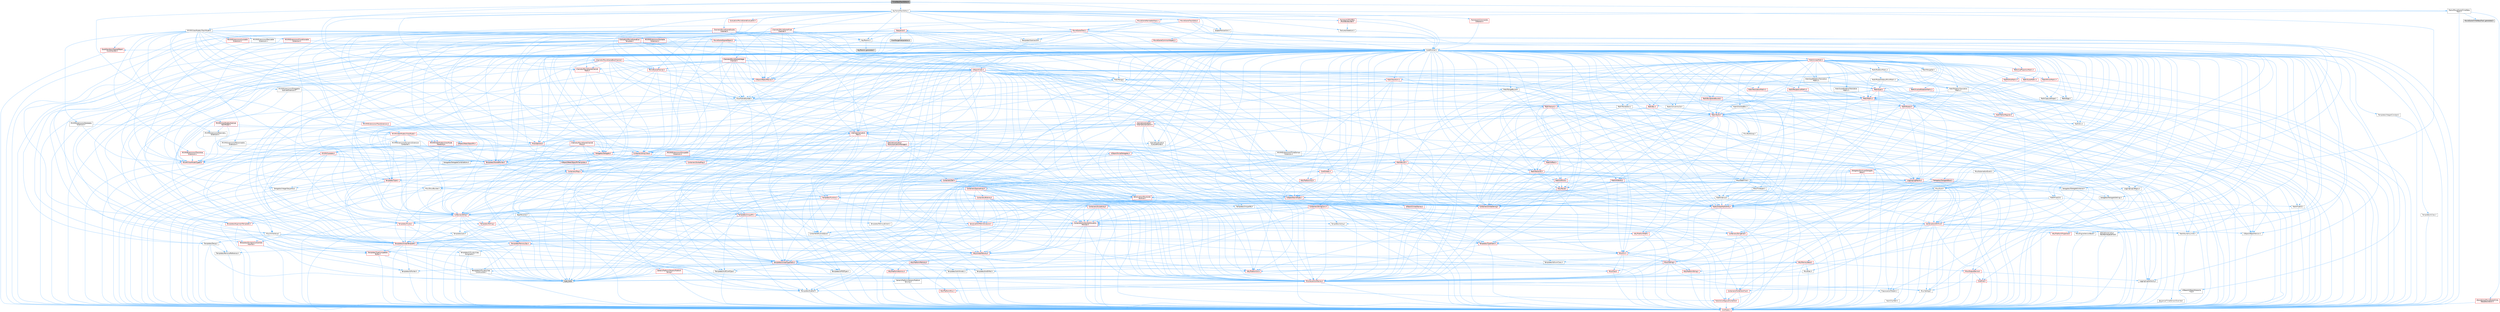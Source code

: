 digraph "TimeWarpTrackEditor.h"
{
 // INTERACTIVE_SVG=YES
 // LATEX_PDF_SIZE
  bgcolor="transparent";
  edge [fontname=Helvetica,fontsize=10,labelfontname=Helvetica,labelfontsize=10];
  node [fontname=Helvetica,fontsize=10,shape=box,height=0.2,width=0.4];
  Node1 [id="Node000001",label="TimeWarpTrackEditor.h",height=0.2,width=0.4,color="gray40", fillcolor="grey60", style="filled", fontcolor="black",tooltip=" "];
  Node1 -> Node2 [id="edge1_Node000001_Node000002",color="steelblue1",style="solid",tooltip=" "];
  Node2 [id="Node000002",label="KeyframeTrackEditor.h",height=0.2,width=0.4,color="grey40", fillcolor="white", style="filled",URL="$dd/d47/KeyframeTrackEditor_8h.html",tooltip=" "];
  Node2 -> Node3 [id="edge2_Node000002_Node000003",color="steelblue1",style="solid",tooltip=" "];
  Node3 [id="Node000003",label="CoreMinimal.h",height=0.2,width=0.4,color="grey40", fillcolor="white", style="filled",URL="$d7/d67/CoreMinimal_8h.html",tooltip=" "];
  Node3 -> Node4 [id="edge3_Node000003_Node000004",color="steelblue1",style="solid",tooltip=" "];
  Node4 [id="Node000004",label="CoreTypes.h",height=0.2,width=0.4,color="red", fillcolor="#FFF0F0", style="filled",URL="$dc/dec/CoreTypes_8h.html",tooltip=" "];
  Node3 -> Node18 [id="edge4_Node000003_Node000018",color="steelblue1",style="solid",tooltip=" "];
  Node18 [id="Node000018",label="CoreFwd.h",height=0.2,width=0.4,color="red", fillcolor="#FFF0F0", style="filled",URL="$d1/d1e/CoreFwd_8h.html",tooltip=" "];
  Node18 -> Node4 [id="edge5_Node000018_Node000004",color="steelblue1",style="solid",tooltip=" "];
  Node18 -> Node19 [id="edge6_Node000018_Node000019",color="steelblue1",style="solid",tooltip=" "];
  Node19 [id="Node000019",label="Containers/ContainersFwd.h",height=0.2,width=0.4,color="red", fillcolor="#FFF0F0", style="filled",URL="$d4/d0a/ContainersFwd_8h.html",tooltip=" "];
  Node19 -> Node4 [id="edge7_Node000019_Node000004",color="steelblue1",style="solid",tooltip=" "];
  Node19 -> Node20 [id="edge8_Node000019_Node000020",color="steelblue1",style="solid",tooltip=" "];
  Node20 [id="Node000020",label="Traits/IsContiguousContainer.h",height=0.2,width=0.4,color="red", fillcolor="#FFF0F0", style="filled",URL="$d5/d3c/IsContiguousContainer_8h.html",tooltip=" "];
  Node20 -> Node4 [id="edge9_Node000020_Node000004",color="steelblue1",style="solid",tooltip=" "];
  Node18 -> Node24 [id="edge10_Node000018_Node000024",color="steelblue1",style="solid",tooltip=" "];
  Node24 [id="Node000024",label="UObject/UObjectHierarchy\lFwd.h",height=0.2,width=0.4,color="grey40", fillcolor="white", style="filled",URL="$d3/d13/UObjectHierarchyFwd_8h.html",tooltip=" "];
  Node3 -> Node24 [id="edge11_Node000003_Node000024",color="steelblue1",style="solid",tooltip=" "];
  Node3 -> Node19 [id="edge12_Node000003_Node000019",color="steelblue1",style="solid",tooltip=" "];
  Node3 -> Node25 [id="edge13_Node000003_Node000025",color="steelblue1",style="solid",tooltip=" "];
  Node25 [id="Node000025",label="Misc/VarArgs.h",height=0.2,width=0.4,color="grey40", fillcolor="white", style="filled",URL="$d5/d6f/VarArgs_8h.html",tooltip=" "];
  Node25 -> Node4 [id="edge14_Node000025_Node000004",color="steelblue1",style="solid",tooltip=" "];
  Node3 -> Node26 [id="edge15_Node000003_Node000026",color="steelblue1",style="solid",tooltip=" "];
  Node26 [id="Node000026",label="Logging/LogVerbosity.h",height=0.2,width=0.4,color="grey40", fillcolor="white", style="filled",URL="$d2/d8f/LogVerbosity_8h.html",tooltip=" "];
  Node26 -> Node4 [id="edge16_Node000026_Node000004",color="steelblue1",style="solid",tooltip=" "];
  Node3 -> Node27 [id="edge17_Node000003_Node000027",color="steelblue1",style="solid",tooltip=" "];
  Node27 [id="Node000027",label="Misc/OutputDevice.h",height=0.2,width=0.4,color="red", fillcolor="#FFF0F0", style="filled",URL="$d7/d32/OutputDevice_8h.html",tooltip=" "];
  Node27 -> Node18 [id="edge18_Node000027_Node000018",color="steelblue1",style="solid",tooltip=" "];
  Node27 -> Node4 [id="edge19_Node000027_Node000004",color="steelblue1",style="solid",tooltip=" "];
  Node27 -> Node26 [id="edge20_Node000027_Node000026",color="steelblue1",style="solid",tooltip=" "];
  Node27 -> Node25 [id="edge21_Node000027_Node000025",color="steelblue1",style="solid",tooltip=" "];
  Node3 -> Node33 [id="edge22_Node000003_Node000033",color="steelblue1",style="solid",tooltip=" "];
  Node33 [id="Node000033",label="HAL/PlatformCrt.h",height=0.2,width=0.4,color="red", fillcolor="#FFF0F0", style="filled",URL="$d8/d75/PlatformCrt_8h.html",tooltip=" "];
  Node3 -> Node43 [id="edge23_Node000003_Node000043",color="steelblue1",style="solid",tooltip=" "];
  Node43 [id="Node000043",label="HAL/PlatformMisc.h",height=0.2,width=0.4,color="red", fillcolor="#FFF0F0", style="filled",URL="$d0/df5/PlatformMisc_8h.html",tooltip=" "];
  Node43 -> Node4 [id="edge24_Node000043_Node000004",color="steelblue1",style="solid",tooltip=" "];
  Node3 -> Node62 [id="edge25_Node000003_Node000062",color="steelblue1",style="solid",tooltip=" "];
  Node62 [id="Node000062",label="Misc/AssertionMacros.h",height=0.2,width=0.4,color="red", fillcolor="#FFF0F0", style="filled",URL="$d0/dfa/AssertionMacros_8h.html",tooltip=" "];
  Node62 -> Node4 [id="edge26_Node000062_Node000004",color="steelblue1",style="solid",tooltip=" "];
  Node62 -> Node43 [id="edge27_Node000062_Node000043",color="steelblue1",style="solid",tooltip=" "];
  Node62 -> Node9 [id="edge28_Node000062_Node000009",color="steelblue1",style="solid",tooltip=" "];
  Node9 [id="Node000009",label="PreprocessorHelpers.h",height=0.2,width=0.4,color="grey40", fillcolor="white", style="filled",URL="$db/ddb/PreprocessorHelpers_8h.html",tooltip=" "];
  Node62 -> Node63 [id="edge29_Node000062_Node000063",color="steelblue1",style="solid",tooltip=" "];
  Node63 [id="Node000063",label="Templates/EnableIf.h",height=0.2,width=0.4,color="grey40", fillcolor="white", style="filled",URL="$d7/d60/EnableIf_8h.html",tooltip=" "];
  Node63 -> Node4 [id="edge30_Node000063_Node000004",color="steelblue1",style="solid",tooltip=" "];
  Node62 -> Node25 [id="edge31_Node000062_Node000025",color="steelblue1",style="solid",tooltip=" "];
  Node3 -> Node71 [id="edge32_Node000003_Node000071",color="steelblue1",style="solid",tooltip=" "];
  Node71 [id="Node000071",label="Templates/IsPointer.h",height=0.2,width=0.4,color="grey40", fillcolor="white", style="filled",URL="$d7/d05/IsPointer_8h.html",tooltip=" "];
  Node71 -> Node4 [id="edge33_Node000071_Node000004",color="steelblue1",style="solid",tooltip=" "];
  Node3 -> Node72 [id="edge34_Node000003_Node000072",color="steelblue1",style="solid",tooltip=" "];
  Node72 [id="Node000072",label="HAL/PlatformMemory.h",height=0.2,width=0.4,color="red", fillcolor="#FFF0F0", style="filled",URL="$de/d68/PlatformMemory_8h.html",tooltip=" "];
  Node72 -> Node4 [id="edge35_Node000072_Node000004",color="steelblue1",style="solid",tooltip=" "];
  Node3 -> Node55 [id="edge36_Node000003_Node000055",color="steelblue1",style="solid",tooltip=" "];
  Node55 [id="Node000055",label="HAL/PlatformAtomics.h",height=0.2,width=0.4,color="red", fillcolor="#FFF0F0", style="filled",URL="$d3/d36/PlatformAtomics_8h.html",tooltip=" "];
  Node55 -> Node4 [id="edge37_Node000055_Node000004",color="steelblue1",style="solid",tooltip=" "];
  Node3 -> Node77 [id="edge38_Node000003_Node000077",color="steelblue1",style="solid",tooltip=" "];
  Node77 [id="Node000077",label="Misc/Exec.h",height=0.2,width=0.4,color="grey40", fillcolor="white", style="filled",URL="$de/ddb/Exec_8h.html",tooltip=" "];
  Node77 -> Node4 [id="edge39_Node000077_Node000004",color="steelblue1",style="solid",tooltip=" "];
  Node77 -> Node62 [id="edge40_Node000077_Node000062",color="steelblue1",style="solid",tooltip=" "];
  Node3 -> Node78 [id="edge41_Node000003_Node000078",color="steelblue1",style="solid",tooltip=" "];
  Node78 [id="Node000078",label="HAL/MemoryBase.h",height=0.2,width=0.4,color="red", fillcolor="#FFF0F0", style="filled",URL="$d6/d9f/MemoryBase_8h.html",tooltip=" "];
  Node78 -> Node4 [id="edge42_Node000078_Node000004",color="steelblue1",style="solid",tooltip=" "];
  Node78 -> Node55 [id="edge43_Node000078_Node000055",color="steelblue1",style="solid",tooltip=" "];
  Node78 -> Node33 [id="edge44_Node000078_Node000033",color="steelblue1",style="solid",tooltip=" "];
  Node78 -> Node77 [id="edge45_Node000078_Node000077",color="steelblue1",style="solid",tooltip=" "];
  Node78 -> Node27 [id="edge46_Node000078_Node000027",color="steelblue1",style="solid",tooltip=" "];
  Node3 -> Node88 [id="edge47_Node000003_Node000088",color="steelblue1",style="solid",tooltip=" "];
  Node88 [id="Node000088",label="HAL/UnrealMemory.h",height=0.2,width=0.4,color="red", fillcolor="#FFF0F0", style="filled",URL="$d9/d96/UnrealMemory_8h.html",tooltip=" "];
  Node88 -> Node4 [id="edge48_Node000088_Node000004",color="steelblue1",style="solid",tooltip=" "];
  Node88 -> Node78 [id="edge49_Node000088_Node000078",color="steelblue1",style="solid",tooltip=" "];
  Node88 -> Node72 [id="edge50_Node000088_Node000072",color="steelblue1",style="solid",tooltip=" "];
  Node88 -> Node71 [id="edge51_Node000088_Node000071",color="steelblue1",style="solid",tooltip=" "];
  Node3 -> Node90 [id="edge52_Node000003_Node000090",color="steelblue1",style="solid",tooltip=" "];
  Node90 [id="Node000090",label="Templates/IsArithmetic.h",height=0.2,width=0.4,color="grey40", fillcolor="white", style="filled",URL="$d2/d5d/IsArithmetic_8h.html",tooltip=" "];
  Node90 -> Node4 [id="edge53_Node000090_Node000004",color="steelblue1",style="solid",tooltip=" "];
  Node3 -> Node84 [id="edge54_Node000003_Node000084",color="steelblue1",style="solid",tooltip=" "];
  Node84 [id="Node000084",label="Templates/AndOrNot.h",height=0.2,width=0.4,color="grey40", fillcolor="white", style="filled",URL="$db/d0a/AndOrNot_8h.html",tooltip=" "];
  Node84 -> Node4 [id="edge55_Node000084_Node000004",color="steelblue1",style="solid",tooltip=" "];
  Node3 -> Node91 [id="edge56_Node000003_Node000091",color="steelblue1",style="solid",tooltip=" "];
  Node91 [id="Node000091",label="Templates/IsPODType.h",height=0.2,width=0.4,color="grey40", fillcolor="white", style="filled",URL="$d7/db1/IsPODType_8h.html",tooltip=" "];
  Node91 -> Node4 [id="edge57_Node000091_Node000004",color="steelblue1",style="solid",tooltip=" "];
  Node3 -> Node92 [id="edge58_Node000003_Node000092",color="steelblue1",style="solid",tooltip=" "];
  Node92 [id="Node000092",label="Templates/IsUECoreType.h",height=0.2,width=0.4,color="grey40", fillcolor="white", style="filled",URL="$d1/db8/IsUECoreType_8h.html",tooltip=" "];
  Node92 -> Node4 [id="edge59_Node000092_Node000004",color="steelblue1",style="solid",tooltip=" "];
  Node92 -> Node8 [id="edge60_Node000092_Node000008",color="steelblue1",style="solid",tooltip=" "];
  Node8 [id="Node000008",label="type_traits",height=0.2,width=0.4,color="grey60", fillcolor="#E0E0E0", style="filled",tooltip=" "];
  Node3 -> Node85 [id="edge61_Node000003_Node000085",color="steelblue1",style="solid",tooltip=" "];
  Node85 [id="Node000085",label="Templates/IsTriviallyCopy\lConstructible.h",height=0.2,width=0.4,color="grey40", fillcolor="white", style="filled",URL="$d3/d78/IsTriviallyCopyConstructible_8h.html",tooltip=" "];
  Node85 -> Node4 [id="edge62_Node000085_Node000004",color="steelblue1",style="solid",tooltip=" "];
  Node85 -> Node8 [id="edge63_Node000085_Node000008",color="steelblue1",style="solid",tooltip=" "];
  Node3 -> Node93 [id="edge64_Node000003_Node000093",color="steelblue1",style="solid",tooltip=" "];
  Node93 [id="Node000093",label="Templates/UnrealTypeTraits.h",height=0.2,width=0.4,color="red", fillcolor="#FFF0F0", style="filled",URL="$d2/d2d/UnrealTypeTraits_8h.html",tooltip=" "];
  Node93 -> Node4 [id="edge65_Node000093_Node000004",color="steelblue1",style="solid",tooltip=" "];
  Node93 -> Node71 [id="edge66_Node000093_Node000071",color="steelblue1",style="solid",tooltip=" "];
  Node93 -> Node62 [id="edge67_Node000093_Node000062",color="steelblue1",style="solid",tooltip=" "];
  Node93 -> Node84 [id="edge68_Node000093_Node000084",color="steelblue1",style="solid",tooltip=" "];
  Node93 -> Node63 [id="edge69_Node000093_Node000063",color="steelblue1",style="solid",tooltip=" "];
  Node93 -> Node90 [id="edge70_Node000093_Node000090",color="steelblue1",style="solid",tooltip=" "];
  Node93 -> Node91 [id="edge71_Node000093_Node000091",color="steelblue1",style="solid",tooltip=" "];
  Node93 -> Node92 [id="edge72_Node000093_Node000092",color="steelblue1",style="solid",tooltip=" "];
  Node93 -> Node85 [id="edge73_Node000093_Node000085",color="steelblue1",style="solid",tooltip=" "];
  Node3 -> Node63 [id="edge74_Node000003_Node000063",color="steelblue1",style="solid",tooltip=" "];
  Node3 -> Node95 [id="edge75_Node000003_Node000095",color="steelblue1",style="solid",tooltip=" "];
  Node95 [id="Node000095",label="Templates/RemoveReference.h",height=0.2,width=0.4,color="grey40", fillcolor="white", style="filled",URL="$da/dbe/RemoveReference_8h.html",tooltip=" "];
  Node95 -> Node4 [id="edge76_Node000095_Node000004",color="steelblue1",style="solid",tooltip=" "];
  Node3 -> Node96 [id="edge77_Node000003_Node000096",color="steelblue1",style="solid",tooltip=" "];
  Node96 [id="Node000096",label="Templates/IntegralConstant.h",height=0.2,width=0.4,color="grey40", fillcolor="white", style="filled",URL="$db/d1b/IntegralConstant_8h.html",tooltip=" "];
  Node96 -> Node4 [id="edge78_Node000096_Node000004",color="steelblue1",style="solid",tooltip=" "];
  Node3 -> Node97 [id="edge79_Node000003_Node000097",color="steelblue1",style="solid",tooltip=" "];
  Node97 [id="Node000097",label="Templates/IsClass.h",height=0.2,width=0.4,color="grey40", fillcolor="white", style="filled",URL="$db/dcb/IsClass_8h.html",tooltip=" "];
  Node97 -> Node4 [id="edge80_Node000097_Node000004",color="steelblue1",style="solid",tooltip=" "];
  Node3 -> Node98 [id="edge81_Node000003_Node000098",color="steelblue1",style="solid",tooltip=" "];
  Node98 [id="Node000098",label="Templates/TypeCompatible\lBytes.h",height=0.2,width=0.4,color="red", fillcolor="#FFF0F0", style="filled",URL="$df/d0a/TypeCompatibleBytes_8h.html",tooltip=" "];
  Node98 -> Node4 [id="edge82_Node000098_Node000004",color="steelblue1",style="solid",tooltip=" "];
  Node98 -> Node8 [id="edge83_Node000098_Node000008",color="steelblue1",style="solid",tooltip=" "];
  Node3 -> Node20 [id="edge84_Node000003_Node000020",color="steelblue1",style="solid",tooltip=" "];
  Node3 -> Node99 [id="edge85_Node000003_Node000099",color="steelblue1",style="solid",tooltip=" "];
  Node99 [id="Node000099",label="Templates/UnrealTemplate.h",height=0.2,width=0.4,color="red", fillcolor="#FFF0F0", style="filled",URL="$d4/d24/UnrealTemplate_8h.html",tooltip=" "];
  Node99 -> Node4 [id="edge86_Node000099_Node000004",color="steelblue1",style="solid",tooltip=" "];
  Node99 -> Node71 [id="edge87_Node000099_Node000071",color="steelblue1",style="solid",tooltip=" "];
  Node99 -> Node88 [id="edge88_Node000099_Node000088",color="steelblue1",style="solid",tooltip=" "];
  Node99 -> Node93 [id="edge89_Node000099_Node000093",color="steelblue1",style="solid",tooltip=" "];
  Node99 -> Node95 [id="edge90_Node000099_Node000095",color="steelblue1",style="solid",tooltip=" "];
  Node99 -> Node98 [id="edge91_Node000099_Node000098",color="steelblue1",style="solid",tooltip=" "];
  Node99 -> Node20 [id="edge92_Node000099_Node000020",color="steelblue1",style="solid",tooltip=" "];
  Node99 -> Node8 [id="edge93_Node000099_Node000008",color="steelblue1",style="solid",tooltip=" "];
  Node3 -> Node48 [id="edge94_Node000003_Node000048",color="steelblue1",style="solid",tooltip=" "];
  Node48 [id="Node000048",label="Math/NumericLimits.h",height=0.2,width=0.4,color="grey40", fillcolor="white", style="filled",URL="$df/d1b/NumericLimits_8h.html",tooltip=" "];
  Node48 -> Node4 [id="edge95_Node000048_Node000004",color="steelblue1",style="solid",tooltip=" "];
  Node3 -> Node103 [id="edge96_Node000003_Node000103",color="steelblue1",style="solid",tooltip=" "];
  Node103 [id="Node000103",label="HAL/PlatformMath.h",height=0.2,width=0.4,color="red", fillcolor="#FFF0F0", style="filled",URL="$dc/d53/PlatformMath_8h.html",tooltip=" "];
  Node103 -> Node4 [id="edge97_Node000103_Node000004",color="steelblue1",style="solid",tooltip=" "];
  Node3 -> Node86 [id="edge98_Node000003_Node000086",color="steelblue1",style="solid",tooltip=" "];
  Node86 [id="Node000086",label="Templates/IsTriviallyCopy\lAssignable.h",height=0.2,width=0.4,color="grey40", fillcolor="white", style="filled",URL="$d2/df2/IsTriviallyCopyAssignable_8h.html",tooltip=" "];
  Node86 -> Node4 [id="edge99_Node000086_Node000004",color="steelblue1",style="solid",tooltip=" "];
  Node86 -> Node8 [id="edge100_Node000086_Node000008",color="steelblue1",style="solid",tooltip=" "];
  Node3 -> Node111 [id="edge101_Node000003_Node000111",color="steelblue1",style="solid",tooltip=" "];
  Node111 [id="Node000111",label="Templates/MemoryOps.h",height=0.2,width=0.4,color="red", fillcolor="#FFF0F0", style="filled",URL="$db/dea/MemoryOps_8h.html",tooltip=" "];
  Node111 -> Node4 [id="edge102_Node000111_Node000004",color="steelblue1",style="solid",tooltip=" "];
  Node111 -> Node88 [id="edge103_Node000111_Node000088",color="steelblue1",style="solid",tooltip=" "];
  Node111 -> Node86 [id="edge104_Node000111_Node000086",color="steelblue1",style="solid",tooltip=" "];
  Node111 -> Node85 [id="edge105_Node000111_Node000085",color="steelblue1",style="solid",tooltip=" "];
  Node111 -> Node93 [id="edge106_Node000111_Node000093",color="steelblue1",style="solid",tooltip=" "];
  Node111 -> Node8 [id="edge107_Node000111_Node000008",color="steelblue1",style="solid",tooltip=" "];
  Node3 -> Node112 [id="edge108_Node000003_Node000112",color="steelblue1",style="solid",tooltip=" "];
  Node112 [id="Node000112",label="Containers/ContainerAllocation\lPolicies.h",height=0.2,width=0.4,color="red", fillcolor="#FFF0F0", style="filled",URL="$d7/dff/ContainerAllocationPolicies_8h.html",tooltip=" "];
  Node112 -> Node4 [id="edge109_Node000112_Node000004",color="steelblue1",style="solid",tooltip=" "];
  Node112 -> Node112 [id="edge110_Node000112_Node000112",color="steelblue1",style="solid",tooltip=" "];
  Node112 -> Node103 [id="edge111_Node000112_Node000103",color="steelblue1",style="solid",tooltip=" "];
  Node112 -> Node88 [id="edge112_Node000112_Node000088",color="steelblue1",style="solid",tooltip=" "];
  Node112 -> Node48 [id="edge113_Node000112_Node000048",color="steelblue1",style="solid",tooltip=" "];
  Node112 -> Node62 [id="edge114_Node000112_Node000062",color="steelblue1",style="solid",tooltip=" "];
  Node112 -> Node111 [id="edge115_Node000112_Node000111",color="steelblue1",style="solid",tooltip=" "];
  Node112 -> Node98 [id="edge116_Node000112_Node000098",color="steelblue1",style="solid",tooltip=" "];
  Node112 -> Node8 [id="edge117_Node000112_Node000008",color="steelblue1",style="solid",tooltip=" "];
  Node3 -> Node115 [id="edge118_Node000003_Node000115",color="steelblue1",style="solid",tooltip=" "];
  Node115 [id="Node000115",label="Templates/IsEnumClass.h",height=0.2,width=0.4,color="grey40", fillcolor="white", style="filled",URL="$d7/d15/IsEnumClass_8h.html",tooltip=" "];
  Node115 -> Node4 [id="edge119_Node000115_Node000004",color="steelblue1",style="solid",tooltip=" "];
  Node115 -> Node84 [id="edge120_Node000115_Node000084",color="steelblue1",style="solid",tooltip=" "];
  Node3 -> Node116 [id="edge121_Node000003_Node000116",color="steelblue1",style="solid",tooltip=" "];
  Node116 [id="Node000116",label="HAL/PlatformProperties.h",height=0.2,width=0.4,color="red", fillcolor="#FFF0F0", style="filled",URL="$d9/db0/PlatformProperties_8h.html",tooltip=" "];
  Node116 -> Node4 [id="edge122_Node000116_Node000004",color="steelblue1",style="solid",tooltip=" "];
  Node3 -> Node119 [id="edge123_Node000003_Node000119",color="steelblue1",style="solid",tooltip=" "];
  Node119 [id="Node000119",label="Misc/EngineVersionBase.h",height=0.2,width=0.4,color="grey40", fillcolor="white", style="filled",URL="$d5/d2b/EngineVersionBase_8h.html",tooltip=" "];
  Node119 -> Node4 [id="edge124_Node000119_Node000004",color="steelblue1",style="solid",tooltip=" "];
  Node3 -> Node120 [id="edge125_Node000003_Node000120",color="steelblue1",style="solid",tooltip=" "];
  Node120 [id="Node000120",label="Internationalization\l/TextNamespaceFwd.h",height=0.2,width=0.4,color="grey40", fillcolor="white", style="filled",URL="$d8/d97/TextNamespaceFwd_8h.html",tooltip=" "];
  Node120 -> Node4 [id="edge126_Node000120_Node000004",color="steelblue1",style="solid",tooltip=" "];
  Node3 -> Node121 [id="edge127_Node000003_Node000121",color="steelblue1",style="solid",tooltip=" "];
  Node121 [id="Node000121",label="Serialization/Archive.h",height=0.2,width=0.4,color="red", fillcolor="#FFF0F0", style="filled",URL="$d7/d3b/Archive_8h.html",tooltip=" "];
  Node121 -> Node18 [id="edge128_Node000121_Node000018",color="steelblue1",style="solid",tooltip=" "];
  Node121 -> Node4 [id="edge129_Node000121_Node000004",color="steelblue1",style="solid",tooltip=" "];
  Node121 -> Node116 [id="edge130_Node000121_Node000116",color="steelblue1",style="solid",tooltip=" "];
  Node121 -> Node120 [id="edge131_Node000121_Node000120",color="steelblue1",style="solid",tooltip=" "];
  Node121 -> Node62 [id="edge132_Node000121_Node000062",color="steelblue1",style="solid",tooltip=" "];
  Node121 -> Node119 [id="edge133_Node000121_Node000119",color="steelblue1",style="solid",tooltip=" "];
  Node121 -> Node25 [id="edge134_Node000121_Node000025",color="steelblue1",style="solid",tooltip=" "];
  Node121 -> Node63 [id="edge135_Node000121_Node000063",color="steelblue1",style="solid",tooltip=" "];
  Node121 -> Node115 [id="edge136_Node000121_Node000115",color="steelblue1",style="solid",tooltip=" "];
  Node121 -> Node99 [id="edge137_Node000121_Node000099",color="steelblue1",style="solid",tooltip=" "];
  Node121 -> Node124 [id="edge138_Node000121_Node000124",color="steelblue1",style="solid",tooltip=" "];
  Node124 [id="Node000124",label="UObject/ObjectVersion.h",height=0.2,width=0.4,color="grey40", fillcolor="white", style="filled",URL="$da/d63/ObjectVersion_8h.html",tooltip=" "];
  Node124 -> Node4 [id="edge139_Node000124_Node000004",color="steelblue1",style="solid",tooltip=" "];
  Node3 -> Node125 [id="edge140_Node000003_Node000125",color="steelblue1",style="solid",tooltip=" "];
  Node125 [id="Node000125",label="Templates/Less.h",height=0.2,width=0.4,color="grey40", fillcolor="white", style="filled",URL="$de/dc8/Less_8h.html",tooltip=" "];
  Node125 -> Node4 [id="edge141_Node000125_Node000004",color="steelblue1",style="solid",tooltip=" "];
  Node125 -> Node99 [id="edge142_Node000125_Node000099",color="steelblue1",style="solid",tooltip=" "];
  Node3 -> Node126 [id="edge143_Node000003_Node000126",color="steelblue1",style="solid",tooltip=" "];
  Node126 [id="Node000126",label="Templates/Sorting.h",height=0.2,width=0.4,color="red", fillcolor="#FFF0F0", style="filled",URL="$d3/d9e/Sorting_8h.html",tooltip=" "];
  Node126 -> Node4 [id="edge144_Node000126_Node000004",color="steelblue1",style="solid",tooltip=" "];
  Node126 -> Node103 [id="edge145_Node000126_Node000103",color="steelblue1",style="solid",tooltip=" "];
  Node126 -> Node125 [id="edge146_Node000126_Node000125",color="steelblue1",style="solid",tooltip=" "];
  Node3 -> Node137 [id="edge147_Node000003_Node000137",color="steelblue1",style="solid",tooltip=" "];
  Node137 [id="Node000137",label="Misc/Char.h",height=0.2,width=0.4,color="red", fillcolor="#FFF0F0", style="filled",URL="$d0/d58/Char_8h.html",tooltip=" "];
  Node137 -> Node4 [id="edge148_Node000137_Node000004",color="steelblue1",style="solid",tooltip=" "];
  Node137 -> Node8 [id="edge149_Node000137_Node000008",color="steelblue1",style="solid",tooltip=" "];
  Node3 -> Node140 [id="edge150_Node000003_Node000140",color="steelblue1",style="solid",tooltip=" "];
  Node140 [id="Node000140",label="GenericPlatform/GenericPlatform\lStricmp.h",height=0.2,width=0.4,color="grey40", fillcolor="white", style="filled",URL="$d2/d86/GenericPlatformStricmp_8h.html",tooltip=" "];
  Node140 -> Node4 [id="edge151_Node000140_Node000004",color="steelblue1",style="solid",tooltip=" "];
  Node3 -> Node141 [id="edge152_Node000003_Node000141",color="steelblue1",style="solid",tooltip=" "];
  Node141 [id="Node000141",label="GenericPlatform/GenericPlatform\lString.h",height=0.2,width=0.4,color="red", fillcolor="#FFF0F0", style="filled",URL="$dd/d20/GenericPlatformString_8h.html",tooltip=" "];
  Node141 -> Node4 [id="edge153_Node000141_Node000004",color="steelblue1",style="solid",tooltip=" "];
  Node141 -> Node140 [id="edge154_Node000141_Node000140",color="steelblue1",style="solid",tooltip=" "];
  Node141 -> Node63 [id="edge155_Node000141_Node000063",color="steelblue1",style="solid",tooltip=" "];
  Node141 -> Node8 [id="edge156_Node000141_Node000008",color="steelblue1",style="solid",tooltip=" "];
  Node3 -> Node74 [id="edge157_Node000003_Node000074",color="steelblue1",style="solid",tooltip=" "];
  Node74 [id="Node000074",label="HAL/PlatformString.h",height=0.2,width=0.4,color="red", fillcolor="#FFF0F0", style="filled",URL="$db/db5/PlatformString_8h.html",tooltip=" "];
  Node74 -> Node4 [id="edge158_Node000074_Node000004",color="steelblue1",style="solid",tooltip=" "];
  Node3 -> Node144 [id="edge159_Node000003_Node000144",color="steelblue1",style="solid",tooltip=" "];
  Node144 [id="Node000144",label="Misc/CString.h",height=0.2,width=0.4,color="red", fillcolor="#FFF0F0", style="filled",URL="$d2/d49/CString_8h.html",tooltip=" "];
  Node144 -> Node4 [id="edge160_Node000144_Node000004",color="steelblue1",style="solid",tooltip=" "];
  Node144 -> Node33 [id="edge161_Node000144_Node000033",color="steelblue1",style="solid",tooltip=" "];
  Node144 -> Node74 [id="edge162_Node000144_Node000074",color="steelblue1",style="solid",tooltip=" "];
  Node144 -> Node62 [id="edge163_Node000144_Node000062",color="steelblue1",style="solid",tooltip=" "];
  Node144 -> Node137 [id="edge164_Node000144_Node000137",color="steelblue1",style="solid",tooltip=" "];
  Node144 -> Node25 [id="edge165_Node000144_Node000025",color="steelblue1",style="solid",tooltip=" "];
  Node3 -> Node145 [id="edge166_Node000003_Node000145",color="steelblue1",style="solid",tooltip=" "];
  Node145 [id="Node000145",label="Misc/Crc.h",height=0.2,width=0.4,color="red", fillcolor="#FFF0F0", style="filled",URL="$d4/dd2/Crc_8h.html",tooltip=" "];
  Node145 -> Node4 [id="edge167_Node000145_Node000004",color="steelblue1",style="solid",tooltip=" "];
  Node145 -> Node74 [id="edge168_Node000145_Node000074",color="steelblue1",style="solid",tooltip=" "];
  Node145 -> Node62 [id="edge169_Node000145_Node000062",color="steelblue1",style="solid",tooltip=" "];
  Node145 -> Node144 [id="edge170_Node000145_Node000144",color="steelblue1",style="solid",tooltip=" "];
  Node145 -> Node137 [id="edge171_Node000145_Node000137",color="steelblue1",style="solid",tooltip=" "];
  Node145 -> Node93 [id="edge172_Node000145_Node000093",color="steelblue1",style="solid",tooltip=" "];
  Node3 -> Node136 [id="edge173_Node000003_Node000136",color="steelblue1",style="solid",tooltip=" "];
  Node136 [id="Node000136",label="Math/UnrealMathUtility.h",height=0.2,width=0.4,color="red", fillcolor="#FFF0F0", style="filled",URL="$db/db8/UnrealMathUtility_8h.html",tooltip=" "];
  Node136 -> Node4 [id="edge174_Node000136_Node000004",color="steelblue1",style="solid",tooltip=" "];
  Node136 -> Node62 [id="edge175_Node000136_Node000062",color="steelblue1",style="solid",tooltip=" "];
  Node136 -> Node103 [id="edge176_Node000136_Node000103",color="steelblue1",style="solid",tooltip=" "];
  Node3 -> Node146 [id="edge177_Node000003_Node000146",color="steelblue1",style="solid",tooltip=" "];
  Node146 [id="Node000146",label="Containers/UnrealString.h",height=0.2,width=0.4,color="red", fillcolor="#FFF0F0", style="filled",URL="$d5/dba/UnrealString_8h.html",tooltip=" "];
  Node3 -> Node150 [id="edge178_Node000003_Node000150",color="steelblue1",style="solid",tooltip=" "];
  Node150 [id="Node000150",label="Containers/Array.h",height=0.2,width=0.4,color="red", fillcolor="#FFF0F0", style="filled",URL="$df/dd0/Array_8h.html",tooltip=" "];
  Node150 -> Node4 [id="edge179_Node000150_Node000004",color="steelblue1",style="solid",tooltip=" "];
  Node150 -> Node62 [id="edge180_Node000150_Node000062",color="steelblue1",style="solid",tooltip=" "];
  Node150 -> Node88 [id="edge181_Node000150_Node000088",color="steelblue1",style="solid",tooltip=" "];
  Node150 -> Node93 [id="edge182_Node000150_Node000093",color="steelblue1",style="solid",tooltip=" "];
  Node150 -> Node99 [id="edge183_Node000150_Node000099",color="steelblue1",style="solid",tooltip=" "];
  Node150 -> Node112 [id="edge184_Node000150_Node000112",color="steelblue1",style="solid",tooltip=" "];
  Node150 -> Node121 [id="edge185_Node000150_Node000121",color="steelblue1",style="solid",tooltip=" "];
  Node150 -> Node129 [id="edge186_Node000150_Node000129",color="steelblue1",style="solid",tooltip=" "];
  Node129 [id="Node000129",label="Templates/Invoke.h",height=0.2,width=0.4,color="red", fillcolor="#FFF0F0", style="filled",URL="$d7/deb/Invoke_8h.html",tooltip=" "];
  Node129 -> Node4 [id="edge187_Node000129_Node000004",color="steelblue1",style="solid",tooltip=" "];
  Node129 -> Node99 [id="edge188_Node000129_Node000099",color="steelblue1",style="solid",tooltip=" "];
  Node129 -> Node8 [id="edge189_Node000129_Node000008",color="steelblue1",style="solid",tooltip=" "];
  Node150 -> Node125 [id="edge190_Node000150_Node000125",color="steelblue1",style="solid",tooltip=" "];
  Node150 -> Node126 [id="edge191_Node000150_Node000126",color="steelblue1",style="solid",tooltip=" "];
  Node150 -> Node173 [id="edge192_Node000150_Node000173",color="steelblue1",style="solid",tooltip=" "];
  Node173 [id="Node000173",label="Templates/AlignmentTemplates.h",height=0.2,width=0.4,color="red", fillcolor="#FFF0F0", style="filled",URL="$dd/d32/AlignmentTemplates_8h.html",tooltip=" "];
  Node173 -> Node4 [id="edge193_Node000173_Node000004",color="steelblue1",style="solid",tooltip=" "];
  Node173 -> Node71 [id="edge194_Node000173_Node000071",color="steelblue1",style="solid",tooltip=" "];
  Node150 -> Node8 [id="edge195_Node000150_Node000008",color="steelblue1",style="solid",tooltip=" "];
  Node3 -> Node174 [id="edge196_Node000003_Node000174",color="steelblue1",style="solid",tooltip=" "];
  Node174 [id="Node000174",label="Misc/FrameNumber.h",height=0.2,width=0.4,color="grey40", fillcolor="white", style="filled",URL="$dd/dbd/FrameNumber_8h.html",tooltip=" "];
  Node174 -> Node4 [id="edge197_Node000174_Node000004",color="steelblue1",style="solid",tooltip=" "];
  Node174 -> Node48 [id="edge198_Node000174_Node000048",color="steelblue1",style="solid",tooltip=" "];
  Node174 -> Node136 [id="edge199_Node000174_Node000136",color="steelblue1",style="solid",tooltip=" "];
  Node174 -> Node63 [id="edge200_Node000174_Node000063",color="steelblue1",style="solid",tooltip=" "];
  Node174 -> Node93 [id="edge201_Node000174_Node000093",color="steelblue1",style="solid",tooltip=" "];
  Node3 -> Node175 [id="edge202_Node000003_Node000175",color="steelblue1",style="solid",tooltip=" "];
  Node175 [id="Node000175",label="Misc/Timespan.h",height=0.2,width=0.4,color="grey40", fillcolor="white", style="filled",URL="$da/dd9/Timespan_8h.html",tooltip=" "];
  Node175 -> Node4 [id="edge203_Node000175_Node000004",color="steelblue1",style="solid",tooltip=" "];
  Node175 -> Node176 [id="edge204_Node000175_Node000176",color="steelblue1",style="solid",tooltip=" "];
  Node176 [id="Node000176",label="Math/Interval.h",height=0.2,width=0.4,color="grey40", fillcolor="white", style="filled",URL="$d1/d55/Interval_8h.html",tooltip=" "];
  Node176 -> Node4 [id="edge205_Node000176_Node000004",color="steelblue1",style="solid",tooltip=" "];
  Node176 -> Node90 [id="edge206_Node000176_Node000090",color="steelblue1",style="solid",tooltip=" "];
  Node176 -> Node93 [id="edge207_Node000176_Node000093",color="steelblue1",style="solid",tooltip=" "];
  Node176 -> Node48 [id="edge208_Node000176_Node000048",color="steelblue1",style="solid",tooltip=" "];
  Node176 -> Node136 [id="edge209_Node000176_Node000136",color="steelblue1",style="solid",tooltip=" "];
  Node175 -> Node136 [id="edge210_Node000175_Node000136",color="steelblue1",style="solid",tooltip=" "];
  Node175 -> Node62 [id="edge211_Node000175_Node000062",color="steelblue1",style="solid",tooltip=" "];
  Node3 -> Node177 [id="edge212_Node000003_Node000177",color="steelblue1",style="solid",tooltip=" "];
  Node177 [id="Node000177",label="Containers/StringConv.h",height=0.2,width=0.4,color="red", fillcolor="#FFF0F0", style="filled",URL="$d3/ddf/StringConv_8h.html",tooltip=" "];
  Node177 -> Node4 [id="edge213_Node000177_Node000004",color="steelblue1",style="solid",tooltip=" "];
  Node177 -> Node62 [id="edge214_Node000177_Node000062",color="steelblue1",style="solid",tooltip=" "];
  Node177 -> Node112 [id="edge215_Node000177_Node000112",color="steelblue1",style="solid",tooltip=" "];
  Node177 -> Node150 [id="edge216_Node000177_Node000150",color="steelblue1",style="solid",tooltip=" "];
  Node177 -> Node144 [id="edge217_Node000177_Node000144",color="steelblue1",style="solid",tooltip=" "];
  Node177 -> Node178 [id="edge218_Node000177_Node000178",color="steelblue1",style="solid",tooltip=" "];
  Node178 [id="Node000178",label="Templates/IsArray.h",height=0.2,width=0.4,color="grey40", fillcolor="white", style="filled",URL="$d8/d8d/IsArray_8h.html",tooltip=" "];
  Node178 -> Node4 [id="edge219_Node000178_Node000004",color="steelblue1",style="solid",tooltip=" "];
  Node177 -> Node99 [id="edge220_Node000177_Node000099",color="steelblue1",style="solid",tooltip=" "];
  Node177 -> Node93 [id="edge221_Node000177_Node000093",color="steelblue1",style="solid",tooltip=" "];
  Node177 -> Node20 [id="edge222_Node000177_Node000020",color="steelblue1",style="solid",tooltip=" "];
  Node177 -> Node8 [id="edge223_Node000177_Node000008",color="steelblue1",style="solid",tooltip=" "];
  Node3 -> Node179 [id="edge224_Node000003_Node000179",color="steelblue1",style="solid",tooltip=" "];
  Node179 [id="Node000179",label="UObject/UnrealNames.h",height=0.2,width=0.4,color="red", fillcolor="#FFF0F0", style="filled",URL="$d8/db1/UnrealNames_8h.html",tooltip=" "];
  Node179 -> Node4 [id="edge225_Node000179_Node000004",color="steelblue1",style="solid",tooltip=" "];
  Node3 -> Node181 [id="edge226_Node000003_Node000181",color="steelblue1",style="solid",tooltip=" "];
  Node181 [id="Node000181",label="UObject/NameTypes.h",height=0.2,width=0.4,color="red", fillcolor="#FFF0F0", style="filled",URL="$d6/d35/NameTypes_8h.html",tooltip=" "];
  Node181 -> Node4 [id="edge227_Node000181_Node000004",color="steelblue1",style="solid",tooltip=" "];
  Node181 -> Node62 [id="edge228_Node000181_Node000062",color="steelblue1",style="solid",tooltip=" "];
  Node181 -> Node88 [id="edge229_Node000181_Node000088",color="steelblue1",style="solid",tooltip=" "];
  Node181 -> Node93 [id="edge230_Node000181_Node000093",color="steelblue1",style="solid",tooltip=" "];
  Node181 -> Node99 [id="edge231_Node000181_Node000099",color="steelblue1",style="solid",tooltip=" "];
  Node181 -> Node146 [id="edge232_Node000181_Node000146",color="steelblue1",style="solid",tooltip=" "];
  Node181 -> Node177 [id="edge233_Node000181_Node000177",color="steelblue1",style="solid",tooltip=" "];
  Node181 -> Node45 [id="edge234_Node000181_Node000045",color="steelblue1",style="solid",tooltip=" "];
  Node45 [id="Node000045",label="Containers/StringFwd.h",height=0.2,width=0.4,color="red", fillcolor="#FFF0F0", style="filled",URL="$df/d37/StringFwd_8h.html",tooltip=" "];
  Node45 -> Node4 [id="edge235_Node000045_Node000004",color="steelblue1",style="solid",tooltip=" "];
  Node45 -> Node20 [id="edge236_Node000045_Node000020",color="steelblue1",style="solid",tooltip=" "];
  Node181 -> Node179 [id="edge237_Node000181_Node000179",color="steelblue1",style="solid",tooltip=" "];
  Node181 -> Node158 [id="edge238_Node000181_Node000158",color="steelblue1",style="solid",tooltip=" "];
  Node158 [id="Node000158",label="Serialization/MemoryLayout.h",height=0.2,width=0.4,color="red", fillcolor="#FFF0F0", style="filled",URL="$d7/d66/MemoryLayout_8h.html",tooltip=" "];
  Node158 -> Node161 [id="edge239_Node000158_Node000161",color="steelblue1",style="solid",tooltip=" "];
  Node161 [id="Node000161",label="Containers/EnumAsByte.h",height=0.2,width=0.4,color="grey40", fillcolor="white", style="filled",URL="$d6/d9a/EnumAsByte_8h.html",tooltip=" "];
  Node161 -> Node4 [id="edge240_Node000161_Node000004",color="steelblue1",style="solid",tooltip=" "];
  Node161 -> Node91 [id="edge241_Node000161_Node000091",color="steelblue1",style="solid",tooltip=" "];
  Node161 -> Node162 [id="edge242_Node000161_Node000162",color="steelblue1",style="solid",tooltip=" "];
  Node162 [id="Node000162",label="Templates/TypeHash.h",height=0.2,width=0.4,color="red", fillcolor="#FFF0F0", style="filled",URL="$d1/d62/TypeHash_8h.html",tooltip=" "];
  Node162 -> Node4 [id="edge243_Node000162_Node000004",color="steelblue1",style="solid",tooltip=" "];
  Node162 -> Node145 [id="edge244_Node000162_Node000145",color="steelblue1",style="solid",tooltip=" "];
  Node162 -> Node8 [id="edge245_Node000162_Node000008",color="steelblue1",style="solid",tooltip=" "];
  Node158 -> Node45 [id="edge246_Node000158_Node000045",color="steelblue1",style="solid",tooltip=" "];
  Node158 -> Node88 [id="edge247_Node000158_Node000088",color="steelblue1",style="solid",tooltip=" "];
  Node158 -> Node63 [id="edge248_Node000158_Node000063",color="steelblue1",style="solid",tooltip=" "];
  Node158 -> Node99 [id="edge249_Node000158_Node000099",color="steelblue1",style="solid",tooltip=" "];
  Node3 -> Node189 [id="edge250_Node000003_Node000189",color="steelblue1",style="solid",tooltip=" "];
  Node189 [id="Node000189",label="Misc/Parse.h",height=0.2,width=0.4,color="red", fillcolor="#FFF0F0", style="filled",URL="$dc/d71/Parse_8h.html",tooltip=" "];
  Node189 -> Node45 [id="edge251_Node000189_Node000045",color="steelblue1",style="solid",tooltip=" "];
  Node189 -> Node146 [id="edge252_Node000189_Node000146",color="steelblue1",style="solid",tooltip=" "];
  Node189 -> Node4 [id="edge253_Node000189_Node000004",color="steelblue1",style="solid",tooltip=" "];
  Node189 -> Node33 [id="edge254_Node000189_Node000033",color="steelblue1",style="solid",tooltip=" "];
  Node189 -> Node190 [id="edge255_Node000189_Node000190",color="steelblue1",style="solid",tooltip=" "];
  Node190 [id="Node000190",label="Templates/Function.h",height=0.2,width=0.4,color="red", fillcolor="#FFF0F0", style="filled",URL="$df/df5/Function_8h.html",tooltip=" "];
  Node190 -> Node4 [id="edge256_Node000190_Node000004",color="steelblue1",style="solid",tooltip=" "];
  Node190 -> Node62 [id="edge257_Node000190_Node000062",color="steelblue1",style="solid",tooltip=" "];
  Node190 -> Node88 [id="edge258_Node000190_Node000088",color="steelblue1",style="solid",tooltip=" "];
  Node190 -> Node93 [id="edge259_Node000190_Node000093",color="steelblue1",style="solid",tooltip=" "];
  Node190 -> Node129 [id="edge260_Node000190_Node000129",color="steelblue1",style="solid",tooltip=" "];
  Node190 -> Node99 [id="edge261_Node000190_Node000099",color="steelblue1",style="solid",tooltip=" "];
  Node190 -> Node136 [id="edge262_Node000190_Node000136",color="steelblue1",style="solid",tooltip=" "];
  Node190 -> Node8 [id="edge263_Node000190_Node000008",color="steelblue1",style="solid",tooltip=" "];
  Node3 -> Node173 [id="edge264_Node000003_Node000173",color="steelblue1",style="solid",tooltip=" "];
  Node3 -> Node192 [id="edge265_Node000003_Node000192",color="steelblue1",style="solid",tooltip=" "];
  Node192 [id="Node000192",label="Misc/StructBuilder.h",height=0.2,width=0.4,color="grey40", fillcolor="white", style="filled",URL="$d9/db3/StructBuilder_8h.html",tooltip=" "];
  Node192 -> Node4 [id="edge266_Node000192_Node000004",color="steelblue1",style="solid",tooltip=" "];
  Node192 -> Node136 [id="edge267_Node000192_Node000136",color="steelblue1",style="solid",tooltip=" "];
  Node192 -> Node173 [id="edge268_Node000192_Node000173",color="steelblue1",style="solid",tooltip=" "];
  Node3 -> Node105 [id="edge269_Node000003_Node000105",color="steelblue1",style="solid",tooltip=" "];
  Node105 [id="Node000105",label="Templates/Decay.h",height=0.2,width=0.4,color="grey40", fillcolor="white", style="filled",URL="$dd/d0f/Decay_8h.html",tooltip=" "];
  Node105 -> Node4 [id="edge270_Node000105_Node000004",color="steelblue1",style="solid",tooltip=" "];
  Node105 -> Node95 [id="edge271_Node000105_Node000095",color="steelblue1",style="solid",tooltip=" "];
  Node105 -> Node8 [id="edge272_Node000105_Node000008",color="steelblue1",style="solid",tooltip=" "];
  Node3 -> Node193 [id="edge273_Node000003_Node000193",color="steelblue1",style="solid",tooltip=" "];
  Node193 [id="Node000193",label="Templates/PointerIsConvertible\lFromTo.h",height=0.2,width=0.4,color="red", fillcolor="#FFF0F0", style="filled",URL="$d6/d65/PointerIsConvertibleFromTo_8h.html",tooltip=" "];
  Node193 -> Node4 [id="edge274_Node000193_Node000004",color="steelblue1",style="solid",tooltip=" "];
  Node193 -> Node8 [id="edge275_Node000193_Node000008",color="steelblue1",style="solid",tooltip=" "];
  Node3 -> Node129 [id="edge276_Node000003_Node000129",color="steelblue1",style="solid",tooltip=" "];
  Node3 -> Node190 [id="edge277_Node000003_Node000190",color="steelblue1",style="solid",tooltip=" "];
  Node3 -> Node162 [id="edge278_Node000003_Node000162",color="steelblue1",style="solid",tooltip=" "];
  Node3 -> Node194 [id="edge279_Node000003_Node000194",color="steelblue1",style="solid",tooltip=" "];
  Node194 [id="Node000194",label="Containers/ScriptArray.h",height=0.2,width=0.4,color="red", fillcolor="#FFF0F0", style="filled",URL="$dc/daf/ScriptArray_8h.html",tooltip=" "];
  Node194 -> Node4 [id="edge280_Node000194_Node000004",color="steelblue1",style="solid",tooltip=" "];
  Node194 -> Node62 [id="edge281_Node000194_Node000062",color="steelblue1",style="solid",tooltip=" "];
  Node194 -> Node88 [id="edge282_Node000194_Node000088",color="steelblue1",style="solid",tooltip=" "];
  Node194 -> Node112 [id="edge283_Node000194_Node000112",color="steelblue1",style="solid",tooltip=" "];
  Node194 -> Node150 [id="edge284_Node000194_Node000150",color="steelblue1",style="solid",tooltip=" "];
  Node3 -> Node195 [id="edge285_Node000003_Node000195",color="steelblue1",style="solid",tooltip=" "];
  Node195 [id="Node000195",label="Containers/BitArray.h",height=0.2,width=0.4,color="red", fillcolor="#FFF0F0", style="filled",URL="$d1/de4/BitArray_8h.html",tooltip=" "];
  Node195 -> Node112 [id="edge286_Node000195_Node000112",color="steelblue1",style="solid",tooltip=" "];
  Node195 -> Node4 [id="edge287_Node000195_Node000004",color="steelblue1",style="solid",tooltip=" "];
  Node195 -> Node55 [id="edge288_Node000195_Node000055",color="steelblue1",style="solid",tooltip=" "];
  Node195 -> Node88 [id="edge289_Node000195_Node000088",color="steelblue1",style="solid",tooltip=" "];
  Node195 -> Node136 [id="edge290_Node000195_Node000136",color="steelblue1",style="solid",tooltip=" "];
  Node195 -> Node62 [id="edge291_Node000195_Node000062",color="steelblue1",style="solid",tooltip=" "];
  Node195 -> Node121 [id="edge292_Node000195_Node000121",color="steelblue1",style="solid",tooltip=" "];
  Node195 -> Node158 [id="edge293_Node000195_Node000158",color="steelblue1",style="solid",tooltip=" "];
  Node195 -> Node63 [id="edge294_Node000195_Node000063",color="steelblue1",style="solid",tooltip=" "];
  Node195 -> Node129 [id="edge295_Node000195_Node000129",color="steelblue1",style="solid",tooltip=" "];
  Node195 -> Node99 [id="edge296_Node000195_Node000099",color="steelblue1",style="solid",tooltip=" "];
  Node195 -> Node93 [id="edge297_Node000195_Node000093",color="steelblue1",style="solid",tooltip=" "];
  Node3 -> Node196 [id="edge298_Node000003_Node000196",color="steelblue1",style="solid",tooltip=" "];
  Node196 [id="Node000196",label="Containers/SparseArray.h",height=0.2,width=0.4,color="red", fillcolor="#FFF0F0", style="filled",URL="$d5/dbf/SparseArray_8h.html",tooltip=" "];
  Node196 -> Node4 [id="edge299_Node000196_Node000004",color="steelblue1",style="solid",tooltip=" "];
  Node196 -> Node62 [id="edge300_Node000196_Node000062",color="steelblue1",style="solid",tooltip=" "];
  Node196 -> Node88 [id="edge301_Node000196_Node000088",color="steelblue1",style="solid",tooltip=" "];
  Node196 -> Node93 [id="edge302_Node000196_Node000093",color="steelblue1",style="solid",tooltip=" "];
  Node196 -> Node99 [id="edge303_Node000196_Node000099",color="steelblue1",style="solid",tooltip=" "];
  Node196 -> Node112 [id="edge304_Node000196_Node000112",color="steelblue1",style="solid",tooltip=" "];
  Node196 -> Node125 [id="edge305_Node000196_Node000125",color="steelblue1",style="solid",tooltip=" "];
  Node196 -> Node150 [id="edge306_Node000196_Node000150",color="steelblue1",style="solid",tooltip=" "];
  Node196 -> Node136 [id="edge307_Node000196_Node000136",color="steelblue1",style="solid",tooltip=" "];
  Node196 -> Node194 [id="edge308_Node000196_Node000194",color="steelblue1",style="solid",tooltip=" "];
  Node196 -> Node195 [id="edge309_Node000196_Node000195",color="steelblue1",style="solid",tooltip=" "];
  Node196 -> Node197 [id="edge310_Node000196_Node000197",color="steelblue1",style="solid",tooltip=" "];
  Node197 [id="Node000197",label="Serialization/Structured\lArchive.h",height=0.2,width=0.4,color="red", fillcolor="#FFF0F0", style="filled",URL="$d9/d1e/StructuredArchive_8h.html",tooltip=" "];
  Node197 -> Node150 [id="edge311_Node000197_Node000150",color="steelblue1",style="solid",tooltip=" "];
  Node197 -> Node112 [id="edge312_Node000197_Node000112",color="steelblue1",style="solid",tooltip=" "];
  Node197 -> Node4 [id="edge313_Node000197_Node000004",color="steelblue1",style="solid",tooltip=" "];
  Node197 -> Node121 [id="edge314_Node000197_Node000121",color="steelblue1",style="solid",tooltip=" "];
  Node197 -> Node208 [id="edge315_Node000197_Node000208",color="steelblue1",style="solid",tooltip=" "];
  Node208 [id="Node000208",label="Templates/UniqueObj.h",height=0.2,width=0.4,color="grey40", fillcolor="white", style="filled",URL="$da/d95/UniqueObj_8h.html",tooltip=" "];
  Node208 -> Node4 [id="edge316_Node000208_Node000004",color="steelblue1",style="solid",tooltip=" "];
  Node208 -> Node209 [id="edge317_Node000208_Node000209",color="steelblue1",style="solid",tooltip=" "];
  Node209 [id="Node000209",label="Templates/UniquePtr.h",height=0.2,width=0.4,color="red", fillcolor="#FFF0F0", style="filled",URL="$de/d1a/UniquePtr_8h.html",tooltip=" "];
  Node209 -> Node4 [id="edge318_Node000209_Node000004",color="steelblue1",style="solid",tooltip=" "];
  Node209 -> Node99 [id="edge319_Node000209_Node000099",color="steelblue1",style="solid",tooltip=" "];
  Node209 -> Node178 [id="edge320_Node000209_Node000178",color="steelblue1",style="solid",tooltip=" "];
  Node209 -> Node210 [id="edge321_Node000209_Node000210",color="steelblue1",style="solid",tooltip=" "];
  Node210 [id="Node000210",label="Templates/RemoveExtent.h",height=0.2,width=0.4,color="grey40", fillcolor="white", style="filled",URL="$dc/de9/RemoveExtent_8h.html",tooltip=" "];
  Node210 -> Node4 [id="edge322_Node000210_Node000004",color="steelblue1",style="solid",tooltip=" "];
  Node209 -> Node158 [id="edge323_Node000209_Node000158",color="steelblue1",style="solid",tooltip=" "];
  Node209 -> Node8 [id="edge324_Node000209_Node000008",color="steelblue1",style="solid",tooltip=" "];
  Node196 -> Node146 [id="edge325_Node000196_Node000146",color="steelblue1",style="solid",tooltip=" "];
  Node3 -> Node212 [id="edge326_Node000003_Node000212",color="steelblue1",style="solid",tooltip=" "];
  Node212 [id="Node000212",label="Containers/Set.h",height=0.2,width=0.4,color="red", fillcolor="#FFF0F0", style="filled",URL="$d4/d45/Set_8h.html",tooltip=" "];
  Node212 -> Node112 [id="edge327_Node000212_Node000112",color="steelblue1",style="solid",tooltip=" "];
  Node212 -> Node196 [id="edge328_Node000212_Node000196",color="steelblue1",style="solid",tooltip=" "];
  Node212 -> Node19 [id="edge329_Node000212_Node000019",color="steelblue1",style="solid",tooltip=" "];
  Node212 -> Node136 [id="edge330_Node000212_Node000136",color="steelblue1",style="solid",tooltip=" "];
  Node212 -> Node62 [id="edge331_Node000212_Node000062",color="steelblue1",style="solid",tooltip=" "];
  Node212 -> Node192 [id="edge332_Node000212_Node000192",color="steelblue1",style="solid",tooltip=" "];
  Node212 -> Node197 [id="edge333_Node000212_Node000197",color="steelblue1",style="solid",tooltip=" "];
  Node212 -> Node190 [id="edge334_Node000212_Node000190",color="steelblue1",style="solid",tooltip=" "];
  Node212 -> Node126 [id="edge335_Node000212_Node000126",color="steelblue1",style="solid",tooltip=" "];
  Node212 -> Node162 [id="edge336_Node000212_Node000162",color="steelblue1",style="solid",tooltip=" "];
  Node212 -> Node99 [id="edge337_Node000212_Node000099",color="steelblue1",style="solid",tooltip=" "];
  Node212 -> Node8 [id="edge338_Node000212_Node000008",color="steelblue1",style="solid",tooltip=" "];
  Node3 -> Node215 [id="edge339_Node000003_Node000215",color="steelblue1",style="solid",tooltip=" "];
  Node215 [id="Node000215",label="Algo/Reverse.h",height=0.2,width=0.4,color="grey40", fillcolor="white", style="filled",URL="$d5/d93/Reverse_8h.html",tooltip=" "];
  Node215 -> Node4 [id="edge340_Node000215_Node000004",color="steelblue1",style="solid",tooltip=" "];
  Node215 -> Node99 [id="edge341_Node000215_Node000099",color="steelblue1",style="solid",tooltip=" "];
  Node3 -> Node216 [id="edge342_Node000003_Node000216",color="steelblue1",style="solid",tooltip=" "];
  Node216 [id="Node000216",label="Containers/Map.h",height=0.2,width=0.4,color="red", fillcolor="#FFF0F0", style="filled",URL="$df/d79/Map_8h.html",tooltip=" "];
  Node216 -> Node4 [id="edge343_Node000216_Node000004",color="steelblue1",style="solid",tooltip=" "];
  Node216 -> Node215 [id="edge344_Node000216_Node000215",color="steelblue1",style="solid",tooltip=" "];
  Node216 -> Node212 [id="edge345_Node000216_Node000212",color="steelblue1",style="solid",tooltip=" "];
  Node216 -> Node146 [id="edge346_Node000216_Node000146",color="steelblue1",style="solid",tooltip=" "];
  Node216 -> Node62 [id="edge347_Node000216_Node000062",color="steelblue1",style="solid",tooltip=" "];
  Node216 -> Node192 [id="edge348_Node000216_Node000192",color="steelblue1",style="solid",tooltip=" "];
  Node216 -> Node190 [id="edge349_Node000216_Node000190",color="steelblue1",style="solid",tooltip=" "];
  Node216 -> Node126 [id="edge350_Node000216_Node000126",color="steelblue1",style="solid",tooltip=" "];
  Node216 -> Node217 [id="edge351_Node000216_Node000217",color="steelblue1",style="solid",tooltip=" "];
  Node217 [id="Node000217",label="Templates/Tuple.h",height=0.2,width=0.4,color="red", fillcolor="#FFF0F0", style="filled",URL="$d2/d4f/Tuple_8h.html",tooltip=" "];
  Node217 -> Node4 [id="edge352_Node000217_Node000004",color="steelblue1",style="solid",tooltip=" "];
  Node217 -> Node99 [id="edge353_Node000217_Node000099",color="steelblue1",style="solid",tooltip=" "];
  Node217 -> Node218 [id="edge354_Node000217_Node000218",color="steelblue1",style="solid",tooltip=" "];
  Node218 [id="Node000218",label="Delegates/IntegerSequence.h",height=0.2,width=0.4,color="grey40", fillcolor="white", style="filled",URL="$d2/dcc/IntegerSequence_8h.html",tooltip=" "];
  Node218 -> Node4 [id="edge355_Node000218_Node000004",color="steelblue1",style="solid",tooltip=" "];
  Node217 -> Node129 [id="edge356_Node000217_Node000129",color="steelblue1",style="solid",tooltip=" "];
  Node217 -> Node197 [id="edge357_Node000217_Node000197",color="steelblue1",style="solid",tooltip=" "];
  Node217 -> Node158 [id="edge358_Node000217_Node000158",color="steelblue1",style="solid",tooltip=" "];
  Node217 -> Node162 [id="edge359_Node000217_Node000162",color="steelblue1",style="solid",tooltip=" "];
  Node217 -> Node8 [id="edge360_Node000217_Node000008",color="steelblue1",style="solid",tooltip=" "];
  Node216 -> Node99 [id="edge361_Node000216_Node000099",color="steelblue1",style="solid",tooltip=" "];
  Node216 -> Node93 [id="edge362_Node000216_Node000093",color="steelblue1",style="solid",tooltip=" "];
  Node216 -> Node8 [id="edge363_Node000216_Node000008",color="steelblue1",style="solid",tooltip=" "];
  Node3 -> Node220 [id="edge364_Node000003_Node000220",color="steelblue1",style="solid",tooltip=" "];
  Node220 [id="Node000220",label="Math/IntPoint.h",height=0.2,width=0.4,color="red", fillcolor="#FFF0F0", style="filled",URL="$d3/df7/IntPoint_8h.html",tooltip=" "];
  Node220 -> Node4 [id="edge365_Node000220_Node000004",color="steelblue1",style="solid",tooltip=" "];
  Node220 -> Node62 [id="edge366_Node000220_Node000062",color="steelblue1",style="solid",tooltip=" "];
  Node220 -> Node189 [id="edge367_Node000220_Node000189",color="steelblue1",style="solid",tooltip=" "];
  Node220 -> Node136 [id="edge368_Node000220_Node000136",color="steelblue1",style="solid",tooltip=" "];
  Node220 -> Node146 [id="edge369_Node000220_Node000146",color="steelblue1",style="solid",tooltip=" "];
  Node220 -> Node197 [id="edge370_Node000220_Node000197",color="steelblue1",style="solid",tooltip=" "];
  Node220 -> Node162 [id="edge371_Node000220_Node000162",color="steelblue1",style="solid",tooltip=" "];
  Node3 -> Node222 [id="edge372_Node000003_Node000222",color="steelblue1",style="solid",tooltip=" "];
  Node222 [id="Node000222",label="Math/IntVector.h",height=0.2,width=0.4,color="red", fillcolor="#FFF0F0", style="filled",URL="$d7/d44/IntVector_8h.html",tooltip=" "];
  Node222 -> Node4 [id="edge373_Node000222_Node000004",color="steelblue1",style="solid",tooltip=" "];
  Node222 -> Node145 [id="edge374_Node000222_Node000145",color="steelblue1",style="solid",tooltip=" "];
  Node222 -> Node189 [id="edge375_Node000222_Node000189",color="steelblue1",style="solid",tooltip=" "];
  Node222 -> Node136 [id="edge376_Node000222_Node000136",color="steelblue1",style="solid",tooltip=" "];
  Node222 -> Node146 [id="edge377_Node000222_Node000146",color="steelblue1",style="solid",tooltip=" "];
  Node222 -> Node197 [id="edge378_Node000222_Node000197",color="steelblue1",style="solid",tooltip=" "];
  Node3 -> Node223 [id="edge379_Node000003_Node000223",color="steelblue1",style="solid",tooltip=" "];
  Node223 [id="Node000223",label="Logging/LogCategory.h",height=0.2,width=0.4,color="grey40", fillcolor="white", style="filled",URL="$d9/d36/LogCategory_8h.html",tooltip=" "];
  Node223 -> Node4 [id="edge380_Node000223_Node000004",color="steelblue1",style="solid",tooltip=" "];
  Node223 -> Node26 [id="edge381_Node000223_Node000026",color="steelblue1",style="solid",tooltip=" "];
  Node223 -> Node181 [id="edge382_Node000223_Node000181",color="steelblue1",style="solid",tooltip=" "];
  Node3 -> Node224 [id="edge383_Node000003_Node000224",color="steelblue1",style="solid",tooltip=" "];
  Node224 [id="Node000224",label="Logging/LogMacros.h",height=0.2,width=0.4,color="red", fillcolor="#FFF0F0", style="filled",URL="$d0/d16/LogMacros_8h.html",tooltip=" "];
  Node224 -> Node146 [id="edge384_Node000224_Node000146",color="steelblue1",style="solid",tooltip=" "];
  Node224 -> Node4 [id="edge385_Node000224_Node000004",color="steelblue1",style="solid",tooltip=" "];
  Node224 -> Node9 [id="edge386_Node000224_Node000009",color="steelblue1",style="solid",tooltip=" "];
  Node224 -> Node223 [id="edge387_Node000224_Node000223",color="steelblue1",style="solid",tooltip=" "];
  Node224 -> Node26 [id="edge388_Node000224_Node000026",color="steelblue1",style="solid",tooltip=" "];
  Node224 -> Node62 [id="edge389_Node000224_Node000062",color="steelblue1",style="solid",tooltip=" "];
  Node224 -> Node25 [id="edge390_Node000224_Node000025",color="steelblue1",style="solid",tooltip=" "];
  Node224 -> Node63 [id="edge391_Node000224_Node000063",color="steelblue1",style="solid",tooltip=" "];
  Node224 -> Node8 [id="edge392_Node000224_Node000008",color="steelblue1",style="solid",tooltip=" "];
  Node3 -> Node227 [id="edge393_Node000003_Node000227",color="steelblue1",style="solid",tooltip=" "];
  Node227 [id="Node000227",label="Math/Vector2D.h",height=0.2,width=0.4,color="red", fillcolor="#FFF0F0", style="filled",URL="$d3/db0/Vector2D_8h.html",tooltip=" "];
  Node227 -> Node4 [id="edge394_Node000227_Node000004",color="steelblue1",style="solid",tooltip=" "];
  Node227 -> Node62 [id="edge395_Node000227_Node000062",color="steelblue1",style="solid",tooltip=" "];
  Node227 -> Node145 [id="edge396_Node000227_Node000145",color="steelblue1",style="solid",tooltip=" "];
  Node227 -> Node136 [id="edge397_Node000227_Node000136",color="steelblue1",style="solid",tooltip=" "];
  Node227 -> Node146 [id="edge398_Node000227_Node000146",color="steelblue1",style="solid",tooltip=" "];
  Node227 -> Node189 [id="edge399_Node000227_Node000189",color="steelblue1",style="solid",tooltip=" "];
  Node227 -> Node220 [id="edge400_Node000227_Node000220",color="steelblue1",style="solid",tooltip=" "];
  Node227 -> Node224 [id="edge401_Node000227_Node000224",color="steelblue1",style="solid",tooltip=" "];
  Node227 -> Node8 [id="edge402_Node000227_Node000008",color="steelblue1",style="solid",tooltip=" "];
  Node3 -> Node231 [id="edge403_Node000003_Node000231",color="steelblue1",style="solid",tooltip=" "];
  Node231 [id="Node000231",label="Math/IntRect.h",height=0.2,width=0.4,color="red", fillcolor="#FFF0F0", style="filled",URL="$d7/d53/IntRect_8h.html",tooltip=" "];
  Node231 -> Node4 [id="edge404_Node000231_Node000004",color="steelblue1",style="solid",tooltip=" "];
  Node231 -> Node136 [id="edge405_Node000231_Node000136",color="steelblue1",style="solid",tooltip=" "];
  Node231 -> Node146 [id="edge406_Node000231_Node000146",color="steelblue1",style="solid",tooltip=" "];
  Node231 -> Node220 [id="edge407_Node000231_Node000220",color="steelblue1",style="solid",tooltip=" "];
  Node231 -> Node227 [id="edge408_Node000231_Node000227",color="steelblue1",style="solid",tooltip=" "];
  Node3 -> Node232 [id="edge409_Node000003_Node000232",color="steelblue1",style="solid",tooltip=" "];
  Node232 [id="Node000232",label="Misc/ByteSwap.h",height=0.2,width=0.4,color="grey40", fillcolor="white", style="filled",URL="$dc/dd7/ByteSwap_8h.html",tooltip=" "];
  Node232 -> Node4 [id="edge410_Node000232_Node000004",color="steelblue1",style="solid",tooltip=" "];
  Node232 -> Node33 [id="edge411_Node000232_Node000033",color="steelblue1",style="solid",tooltip=" "];
  Node3 -> Node161 [id="edge412_Node000003_Node000161",color="steelblue1",style="solid",tooltip=" "];
  Node3 -> Node233 [id="edge413_Node000003_Node000233",color="steelblue1",style="solid",tooltip=" "];
  Node233 [id="Node000233",label="HAL/PlatformTLS.h",height=0.2,width=0.4,color="red", fillcolor="#FFF0F0", style="filled",URL="$d0/def/PlatformTLS_8h.html",tooltip=" "];
  Node233 -> Node4 [id="edge414_Node000233_Node000004",color="steelblue1",style="solid",tooltip=" "];
  Node3 -> Node236 [id="edge415_Node000003_Node000236",color="steelblue1",style="solid",tooltip=" "];
  Node236 [id="Node000236",label="CoreGlobals.h",height=0.2,width=0.4,color="red", fillcolor="#FFF0F0", style="filled",URL="$d5/d8c/CoreGlobals_8h.html",tooltip=" "];
  Node236 -> Node146 [id="edge416_Node000236_Node000146",color="steelblue1",style="solid",tooltip=" "];
  Node236 -> Node4 [id="edge417_Node000236_Node000004",color="steelblue1",style="solid",tooltip=" "];
  Node236 -> Node233 [id="edge418_Node000236_Node000233",color="steelblue1",style="solid",tooltip=" "];
  Node236 -> Node224 [id="edge419_Node000236_Node000224",color="steelblue1",style="solid",tooltip=" "];
  Node236 -> Node27 [id="edge420_Node000236_Node000027",color="steelblue1",style="solid",tooltip=" "];
  Node236 -> Node181 [id="edge421_Node000236_Node000181",color="steelblue1",style="solid",tooltip=" "];
  Node3 -> Node237 [id="edge422_Node000003_Node000237",color="steelblue1",style="solid",tooltip=" "];
  Node237 [id="Node000237",label="Templates/SharedPointer.h",height=0.2,width=0.4,color="red", fillcolor="#FFF0F0", style="filled",URL="$d2/d17/SharedPointer_8h.html",tooltip=" "];
  Node237 -> Node4 [id="edge423_Node000237_Node000004",color="steelblue1",style="solid",tooltip=" "];
  Node237 -> Node193 [id="edge424_Node000237_Node000193",color="steelblue1",style="solid",tooltip=" "];
  Node237 -> Node62 [id="edge425_Node000237_Node000062",color="steelblue1",style="solid",tooltip=" "];
  Node237 -> Node88 [id="edge426_Node000237_Node000088",color="steelblue1",style="solid",tooltip=" "];
  Node237 -> Node150 [id="edge427_Node000237_Node000150",color="steelblue1",style="solid",tooltip=" "];
  Node237 -> Node216 [id="edge428_Node000237_Node000216",color="steelblue1",style="solid",tooltip=" "];
  Node237 -> Node236 [id="edge429_Node000237_Node000236",color="steelblue1",style="solid",tooltip=" "];
  Node3 -> Node242 [id="edge430_Node000003_Node000242",color="steelblue1",style="solid",tooltip=" "];
  Node242 [id="Node000242",label="Internationalization\l/CulturePointer.h",height=0.2,width=0.4,color="grey40", fillcolor="white", style="filled",URL="$d6/dbe/CulturePointer_8h.html",tooltip=" "];
  Node242 -> Node4 [id="edge431_Node000242_Node000004",color="steelblue1",style="solid",tooltip=" "];
  Node242 -> Node237 [id="edge432_Node000242_Node000237",color="steelblue1",style="solid",tooltip=" "];
  Node3 -> Node243 [id="edge433_Node000003_Node000243",color="steelblue1",style="solid",tooltip=" "];
  Node243 [id="Node000243",label="UObject/WeakObjectPtrTemplates.h",height=0.2,width=0.4,color="red", fillcolor="#FFF0F0", style="filled",URL="$d8/d3b/WeakObjectPtrTemplates_8h.html",tooltip=" "];
  Node243 -> Node4 [id="edge434_Node000243_Node000004",color="steelblue1",style="solid",tooltip=" "];
  Node243 -> Node216 [id="edge435_Node000243_Node000216",color="steelblue1",style="solid",tooltip=" "];
  Node243 -> Node8 [id="edge436_Node000243_Node000008",color="steelblue1",style="solid",tooltip=" "];
  Node3 -> Node246 [id="edge437_Node000003_Node000246",color="steelblue1",style="solid",tooltip=" "];
  Node246 [id="Node000246",label="Delegates/DelegateSettings.h",height=0.2,width=0.4,color="grey40", fillcolor="white", style="filled",URL="$d0/d97/DelegateSettings_8h.html",tooltip=" "];
  Node246 -> Node4 [id="edge438_Node000246_Node000004",color="steelblue1",style="solid",tooltip=" "];
  Node3 -> Node247 [id="edge439_Node000003_Node000247",color="steelblue1",style="solid",tooltip=" "];
  Node247 [id="Node000247",label="Delegates/IDelegateInstance.h",height=0.2,width=0.4,color="grey40", fillcolor="white", style="filled",URL="$d2/d10/IDelegateInstance_8h.html",tooltip=" "];
  Node247 -> Node4 [id="edge440_Node000247_Node000004",color="steelblue1",style="solid",tooltip=" "];
  Node247 -> Node162 [id="edge441_Node000247_Node000162",color="steelblue1",style="solid",tooltip=" "];
  Node247 -> Node181 [id="edge442_Node000247_Node000181",color="steelblue1",style="solid",tooltip=" "];
  Node247 -> Node246 [id="edge443_Node000247_Node000246",color="steelblue1",style="solid",tooltip=" "];
  Node3 -> Node248 [id="edge444_Node000003_Node000248",color="steelblue1",style="solid",tooltip=" "];
  Node248 [id="Node000248",label="Delegates/DelegateBase.h",height=0.2,width=0.4,color="red", fillcolor="#FFF0F0", style="filled",URL="$da/d67/DelegateBase_8h.html",tooltip=" "];
  Node248 -> Node4 [id="edge445_Node000248_Node000004",color="steelblue1",style="solid",tooltip=" "];
  Node248 -> Node112 [id="edge446_Node000248_Node000112",color="steelblue1",style="solid",tooltip=" "];
  Node248 -> Node136 [id="edge447_Node000248_Node000136",color="steelblue1",style="solid",tooltip=" "];
  Node248 -> Node181 [id="edge448_Node000248_Node000181",color="steelblue1",style="solid",tooltip=" "];
  Node248 -> Node246 [id="edge449_Node000248_Node000246",color="steelblue1",style="solid",tooltip=" "];
  Node248 -> Node247 [id="edge450_Node000248_Node000247",color="steelblue1",style="solid",tooltip=" "];
  Node3 -> Node256 [id="edge451_Node000003_Node000256",color="steelblue1",style="solid",tooltip=" "];
  Node256 [id="Node000256",label="Delegates/MulticastDelegate\lBase.h",height=0.2,width=0.4,color="red", fillcolor="#FFF0F0", style="filled",URL="$db/d16/MulticastDelegateBase_8h.html",tooltip=" "];
  Node256 -> Node4 [id="edge452_Node000256_Node000004",color="steelblue1",style="solid",tooltip=" "];
  Node256 -> Node112 [id="edge453_Node000256_Node000112",color="steelblue1",style="solid",tooltip=" "];
  Node256 -> Node150 [id="edge454_Node000256_Node000150",color="steelblue1",style="solid",tooltip=" "];
  Node256 -> Node136 [id="edge455_Node000256_Node000136",color="steelblue1",style="solid",tooltip=" "];
  Node256 -> Node247 [id="edge456_Node000256_Node000247",color="steelblue1",style="solid",tooltip=" "];
  Node256 -> Node248 [id="edge457_Node000256_Node000248",color="steelblue1",style="solid",tooltip=" "];
  Node3 -> Node218 [id="edge458_Node000003_Node000218",color="steelblue1",style="solid",tooltip=" "];
  Node3 -> Node217 [id="edge459_Node000003_Node000217",color="steelblue1",style="solid",tooltip=" "];
  Node3 -> Node257 [id="edge460_Node000003_Node000257",color="steelblue1",style="solid",tooltip=" "];
  Node257 [id="Node000257",label="UObject/ScriptDelegates.h",height=0.2,width=0.4,color="red", fillcolor="#FFF0F0", style="filled",URL="$de/d81/ScriptDelegates_8h.html",tooltip=" "];
  Node257 -> Node150 [id="edge461_Node000257_Node000150",color="steelblue1",style="solid",tooltip=" "];
  Node257 -> Node112 [id="edge462_Node000257_Node000112",color="steelblue1",style="solid",tooltip=" "];
  Node257 -> Node146 [id="edge463_Node000257_Node000146",color="steelblue1",style="solid",tooltip=" "];
  Node257 -> Node62 [id="edge464_Node000257_Node000062",color="steelblue1",style="solid",tooltip=" "];
  Node257 -> Node237 [id="edge465_Node000257_Node000237",color="steelblue1",style="solid",tooltip=" "];
  Node257 -> Node162 [id="edge466_Node000257_Node000162",color="steelblue1",style="solid",tooltip=" "];
  Node257 -> Node93 [id="edge467_Node000257_Node000093",color="steelblue1",style="solid",tooltip=" "];
  Node257 -> Node181 [id="edge468_Node000257_Node000181",color="steelblue1",style="solid",tooltip=" "];
  Node3 -> Node259 [id="edge469_Node000003_Node000259",color="steelblue1",style="solid",tooltip=" "];
  Node259 [id="Node000259",label="Delegates/Delegate.h",height=0.2,width=0.4,color="red", fillcolor="#FFF0F0", style="filled",URL="$d4/d80/Delegate_8h.html",tooltip=" "];
  Node259 -> Node4 [id="edge470_Node000259_Node000004",color="steelblue1",style="solid",tooltip=" "];
  Node259 -> Node62 [id="edge471_Node000259_Node000062",color="steelblue1",style="solid",tooltip=" "];
  Node259 -> Node181 [id="edge472_Node000259_Node000181",color="steelblue1",style="solid",tooltip=" "];
  Node259 -> Node237 [id="edge473_Node000259_Node000237",color="steelblue1",style="solid",tooltip=" "];
  Node259 -> Node243 [id="edge474_Node000259_Node000243",color="steelblue1",style="solid",tooltip=" "];
  Node259 -> Node256 [id="edge475_Node000259_Node000256",color="steelblue1",style="solid",tooltip=" "];
  Node259 -> Node218 [id="edge476_Node000259_Node000218",color="steelblue1",style="solid",tooltip=" "];
  Node259 -> Node263 [id="edge477_Node000259_Node000263",color="steelblue1",style="solid",tooltip=" "];
  Node263 [id="Node000263",label="Delegates/DelegateCombinations.h",height=0.2,width=0.4,color="grey40", fillcolor="white", style="filled",URL="$d3/d23/DelegateCombinations_8h.html",tooltip=" "];
  Node3 -> Node264 [id="edge478_Node000003_Node000264",color="steelblue1",style="solid",tooltip=" "];
  Node264 [id="Node000264",label="Internationalization\l/TextLocalizationManager.h",height=0.2,width=0.4,color="red", fillcolor="#FFF0F0", style="filled",URL="$d5/d2e/TextLocalizationManager_8h.html",tooltip=" "];
  Node264 -> Node150 [id="edge479_Node000264_Node000150",color="steelblue1",style="solid",tooltip=" "];
  Node264 -> Node188 [id="edge480_Node000264_Node000188",color="steelblue1",style="solid",tooltip=" "];
  Node188 [id="Node000188",label="Containers/ArrayView.h",height=0.2,width=0.4,color="red", fillcolor="#FFF0F0", style="filled",URL="$d7/df4/ArrayView_8h.html",tooltip=" "];
  Node188 -> Node4 [id="edge481_Node000188_Node000004",color="steelblue1",style="solid",tooltip=" "];
  Node188 -> Node19 [id="edge482_Node000188_Node000019",color="steelblue1",style="solid",tooltip=" "];
  Node188 -> Node62 [id="edge483_Node000188_Node000062",color="steelblue1",style="solid",tooltip=" "];
  Node188 -> Node129 [id="edge484_Node000188_Node000129",color="steelblue1",style="solid",tooltip=" "];
  Node188 -> Node93 [id="edge485_Node000188_Node000093",color="steelblue1",style="solid",tooltip=" "];
  Node188 -> Node150 [id="edge486_Node000188_Node000150",color="steelblue1",style="solid",tooltip=" "];
  Node188 -> Node136 [id="edge487_Node000188_Node000136",color="steelblue1",style="solid",tooltip=" "];
  Node188 -> Node8 [id="edge488_Node000188_Node000008",color="steelblue1",style="solid",tooltip=" "];
  Node264 -> Node112 [id="edge489_Node000264_Node000112",color="steelblue1",style="solid",tooltip=" "];
  Node264 -> Node216 [id="edge490_Node000264_Node000216",color="steelblue1",style="solid",tooltip=" "];
  Node264 -> Node212 [id="edge491_Node000264_Node000212",color="steelblue1",style="solid",tooltip=" "];
  Node264 -> Node146 [id="edge492_Node000264_Node000146",color="steelblue1",style="solid",tooltip=" "];
  Node264 -> Node4 [id="edge493_Node000264_Node000004",color="steelblue1",style="solid",tooltip=" "];
  Node264 -> Node259 [id="edge494_Node000264_Node000259",color="steelblue1",style="solid",tooltip=" "];
  Node264 -> Node145 [id="edge495_Node000264_Node000145",color="steelblue1",style="solid",tooltip=" "];
  Node264 -> Node190 [id="edge496_Node000264_Node000190",color="steelblue1",style="solid",tooltip=" "];
  Node264 -> Node237 [id="edge497_Node000264_Node000237",color="steelblue1",style="solid",tooltip=" "];
  Node3 -> Node205 [id="edge498_Node000003_Node000205",color="steelblue1",style="solid",tooltip=" "];
  Node205 [id="Node000205",label="Misc/Optional.h",height=0.2,width=0.4,color="red", fillcolor="#FFF0F0", style="filled",URL="$d2/dae/Optional_8h.html",tooltip=" "];
  Node205 -> Node4 [id="edge499_Node000205_Node000004",color="steelblue1",style="solid",tooltip=" "];
  Node205 -> Node62 [id="edge500_Node000205_Node000062",color="steelblue1",style="solid",tooltip=" "];
  Node205 -> Node111 [id="edge501_Node000205_Node000111",color="steelblue1",style="solid",tooltip=" "];
  Node205 -> Node99 [id="edge502_Node000205_Node000099",color="steelblue1",style="solid",tooltip=" "];
  Node205 -> Node121 [id="edge503_Node000205_Node000121",color="steelblue1",style="solid",tooltip=" "];
  Node3 -> Node178 [id="edge504_Node000003_Node000178",color="steelblue1",style="solid",tooltip=" "];
  Node3 -> Node210 [id="edge505_Node000003_Node000210",color="steelblue1",style="solid",tooltip=" "];
  Node3 -> Node209 [id="edge506_Node000003_Node000209",color="steelblue1",style="solid",tooltip=" "];
  Node3 -> Node271 [id="edge507_Node000003_Node000271",color="steelblue1",style="solid",tooltip=" "];
  Node271 [id="Node000271",label="Internationalization\l/Text.h",height=0.2,width=0.4,color="red", fillcolor="#FFF0F0", style="filled",URL="$d6/d35/Text_8h.html",tooltip=" "];
  Node271 -> Node4 [id="edge508_Node000271_Node000004",color="steelblue1",style="solid",tooltip=" "];
  Node271 -> Node55 [id="edge509_Node000271_Node000055",color="steelblue1",style="solid",tooltip=" "];
  Node271 -> Node62 [id="edge510_Node000271_Node000062",color="steelblue1",style="solid",tooltip=" "];
  Node271 -> Node93 [id="edge511_Node000271_Node000093",color="steelblue1",style="solid",tooltip=" "];
  Node271 -> Node150 [id="edge512_Node000271_Node000150",color="steelblue1",style="solid",tooltip=" "];
  Node271 -> Node146 [id="edge513_Node000271_Node000146",color="steelblue1",style="solid",tooltip=" "];
  Node271 -> Node272 [id="edge514_Node000271_Node000272",color="steelblue1",style="solid",tooltip=" "];
  Node272 [id="Node000272",label="Containers/SortedMap.h",height=0.2,width=0.4,color="red", fillcolor="#FFF0F0", style="filled",URL="$d1/dcf/SortedMap_8h.html",tooltip=" "];
  Node272 -> Node216 [id="edge515_Node000272_Node000216",color="steelblue1",style="solid",tooltip=" "];
  Node272 -> Node181 [id="edge516_Node000272_Node000181",color="steelblue1",style="solid",tooltip=" "];
  Node271 -> Node161 [id="edge517_Node000271_Node000161",color="steelblue1",style="solid",tooltip=" "];
  Node271 -> Node237 [id="edge518_Node000271_Node000237",color="steelblue1",style="solid",tooltip=" "];
  Node271 -> Node242 [id="edge519_Node000271_Node000242",color="steelblue1",style="solid",tooltip=" "];
  Node271 -> Node264 [id="edge520_Node000271_Node000264",color="steelblue1",style="solid",tooltip=" "];
  Node271 -> Node205 [id="edge521_Node000271_Node000205",color="steelblue1",style="solid",tooltip=" "];
  Node271 -> Node209 [id="edge522_Node000271_Node000209",color="steelblue1",style="solid",tooltip=" "];
  Node271 -> Node8 [id="edge523_Node000271_Node000008",color="steelblue1",style="solid",tooltip=" "];
  Node3 -> Node208 [id="edge524_Node000003_Node000208",color="steelblue1",style="solid",tooltip=" "];
  Node3 -> Node277 [id="edge525_Node000003_Node000277",color="steelblue1",style="solid",tooltip=" "];
  Node277 [id="Node000277",label="Internationalization\l/Internationalization.h",height=0.2,width=0.4,color="red", fillcolor="#FFF0F0", style="filled",URL="$da/de4/Internationalization_8h.html",tooltip=" "];
  Node277 -> Node150 [id="edge526_Node000277_Node000150",color="steelblue1",style="solid",tooltip=" "];
  Node277 -> Node146 [id="edge527_Node000277_Node000146",color="steelblue1",style="solid",tooltip=" "];
  Node277 -> Node4 [id="edge528_Node000277_Node000004",color="steelblue1",style="solid",tooltip=" "];
  Node277 -> Node259 [id="edge529_Node000277_Node000259",color="steelblue1",style="solid",tooltip=" "];
  Node277 -> Node242 [id="edge530_Node000277_Node000242",color="steelblue1",style="solid",tooltip=" "];
  Node277 -> Node271 [id="edge531_Node000277_Node000271",color="steelblue1",style="solid",tooltip=" "];
  Node277 -> Node237 [id="edge532_Node000277_Node000237",color="steelblue1",style="solid",tooltip=" "];
  Node277 -> Node217 [id="edge533_Node000277_Node000217",color="steelblue1",style="solid",tooltip=" "];
  Node277 -> Node208 [id="edge534_Node000277_Node000208",color="steelblue1",style="solid",tooltip=" "];
  Node277 -> Node181 [id="edge535_Node000277_Node000181",color="steelblue1",style="solid",tooltip=" "];
  Node3 -> Node278 [id="edge536_Node000003_Node000278",color="steelblue1",style="solid",tooltip=" "];
  Node278 [id="Node000278",label="Math/Vector.h",height=0.2,width=0.4,color="red", fillcolor="#FFF0F0", style="filled",URL="$d6/dbe/Vector_8h.html",tooltip=" "];
  Node278 -> Node4 [id="edge537_Node000278_Node000004",color="steelblue1",style="solid",tooltip=" "];
  Node278 -> Node62 [id="edge538_Node000278_Node000062",color="steelblue1",style="solid",tooltip=" "];
  Node278 -> Node48 [id="edge539_Node000278_Node000048",color="steelblue1",style="solid",tooltip=" "];
  Node278 -> Node145 [id="edge540_Node000278_Node000145",color="steelblue1",style="solid",tooltip=" "];
  Node278 -> Node136 [id="edge541_Node000278_Node000136",color="steelblue1",style="solid",tooltip=" "];
  Node278 -> Node146 [id="edge542_Node000278_Node000146",color="steelblue1",style="solid",tooltip=" "];
  Node278 -> Node189 [id="edge543_Node000278_Node000189",color="steelblue1",style="solid",tooltip=" "];
  Node278 -> Node220 [id="edge544_Node000278_Node000220",color="steelblue1",style="solid",tooltip=" "];
  Node278 -> Node224 [id="edge545_Node000278_Node000224",color="steelblue1",style="solid",tooltip=" "];
  Node278 -> Node227 [id="edge546_Node000278_Node000227",color="steelblue1",style="solid",tooltip=" "];
  Node278 -> Node232 [id="edge547_Node000278_Node000232",color="steelblue1",style="solid",tooltip=" "];
  Node278 -> Node271 [id="edge548_Node000278_Node000271",color="steelblue1",style="solid",tooltip=" "];
  Node278 -> Node277 [id="edge549_Node000278_Node000277",color="steelblue1",style="solid",tooltip=" "];
  Node278 -> Node222 [id="edge550_Node000278_Node000222",color="steelblue1",style="solid",tooltip=" "];
  Node278 -> Node281 [id="edge551_Node000278_Node000281",color="steelblue1",style="solid",tooltip=" "];
  Node281 [id="Node000281",label="Math/Axis.h",height=0.2,width=0.4,color="grey40", fillcolor="white", style="filled",URL="$dd/dbb/Axis_8h.html",tooltip=" "];
  Node281 -> Node4 [id="edge552_Node000281_Node000004",color="steelblue1",style="solid",tooltip=" "];
  Node278 -> Node158 [id="edge553_Node000278_Node000158",color="steelblue1",style="solid",tooltip=" "];
  Node278 -> Node124 [id="edge554_Node000278_Node000124",color="steelblue1",style="solid",tooltip=" "];
  Node278 -> Node8 [id="edge555_Node000278_Node000008",color="steelblue1",style="solid",tooltip=" "];
  Node3 -> Node282 [id="edge556_Node000003_Node000282",color="steelblue1",style="solid",tooltip=" "];
  Node282 [id="Node000282",label="Math/Vector4.h",height=0.2,width=0.4,color="red", fillcolor="#FFF0F0", style="filled",URL="$d7/d36/Vector4_8h.html",tooltip=" "];
  Node282 -> Node4 [id="edge557_Node000282_Node000004",color="steelblue1",style="solid",tooltip=" "];
  Node282 -> Node145 [id="edge558_Node000282_Node000145",color="steelblue1",style="solid",tooltip=" "];
  Node282 -> Node136 [id="edge559_Node000282_Node000136",color="steelblue1",style="solid",tooltip=" "];
  Node282 -> Node146 [id="edge560_Node000282_Node000146",color="steelblue1",style="solid",tooltip=" "];
  Node282 -> Node189 [id="edge561_Node000282_Node000189",color="steelblue1",style="solid",tooltip=" "];
  Node282 -> Node224 [id="edge562_Node000282_Node000224",color="steelblue1",style="solid",tooltip=" "];
  Node282 -> Node227 [id="edge563_Node000282_Node000227",color="steelblue1",style="solid",tooltip=" "];
  Node282 -> Node278 [id="edge564_Node000282_Node000278",color="steelblue1",style="solid",tooltip=" "];
  Node282 -> Node158 [id="edge565_Node000282_Node000158",color="steelblue1",style="solid",tooltip=" "];
  Node282 -> Node8 [id="edge566_Node000282_Node000008",color="steelblue1",style="solid",tooltip=" "];
  Node3 -> Node283 [id="edge567_Node000003_Node000283",color="steelblue1",style="solid",tooltip=" "];
  Node283 [id="Node000283",label="Math/VectorRegister.h",height=0.2,width=0.4,color="red", fillcolor="#FFF0F0", style="filled",URL="$da/d8b/VectorRegister_8h.html",tooltip=" "];
  Node283 -> Node4 [id="edge568_Node000283_Node000004",color="steelblue1",style="solid",tooltip=" "];
  Node283 -> Node136 [id="edge569_Node000283_Node000136",color="steelblue1",style="solid",tooltip=" "];
  Node3 -> Node288 [id="edge570_Node000003_Node000288",color="steelblue1",style="solid",tooltip=" "];
  Node288 [id="Node000288",label="Math/TwoVectors.h",height=0.2,width=0.4,color="grey40", fillcolor="white", style="filled",URL="$d4/db4/TwoVectors_8h.html",tooltip=" "];
  Node288 -> Node4 [id="edge571_Node000288_Node000004",color="steelblue1",style="solid",tooltip=" "];
  Node288 -> Node62 [id="edge572_Node000288_Node000062",color="steelblue1",style="solid",tooltip=" "];
  Node288 -> Node136 [id="edge573_Node000288_Node000136",color="steelblue1",style="solid",tooltip=" "];
  Node288 -> Node146 [id="edge574_Node000288_Node000146",color="steelblue1",style="solid",tooltip=" "];
  Node288 -> Node278 [id="edge575_Node000288_Node000278",color="steelblue1",style="solid",tooltip=" "];
  Node3 -> Node289 [id="edge576_Node000003_Node000289",color="steelblue1",style="solid",tooltip=" "];
  Node289 [id="Node000289",label="Math/Edge.h",height=0.2,width=0.4,color="grey40", fillcolor="white", style="filled",URL="$d5/de0/Edge_8h.html",tooltip=" "];
  Node289 -> Node4 [id="edge577_Node000289_Node000004",color="steelblue1",style="solid",tooltip=" "];
  Node289 -> Node278 [id="edge578_Node000289_Node000278",color="steelblue1",style="solid",tooltip=" "];
  Node3 -> Node124 [id="edge579_Node000003_Node000124",color="steelblue1",style="solid",tooltip=" "];
  Node3 -> Node290 [id="edge580_Node000003_Node000290",color="steelblue1",style="solid",tooltip=" "];
  Node290 [id="Node000290",label="Math/CapsuleShape.h",height=0.2,width=0.4,color="grey40", fillcolor="white", style="filled",URL="$d3/d36/CapsuleShape_8h.html",tooltip=" "];
  Node290 -> Node4 [id="edge581_Node000290_Node000004",color="steelblue1",style="solid",tooltip=" "];
  Node290 -> Node278 [id="edge582_Node000290_Node000278",color="steelblue1",style="solid",tooltip=" "];
  Node3 -> Node291 [id="edge583_Node000003_Node000291",color="steelblue1",style="solid",tooltip=" "];
  Node291 [id="Node000291",label="Math/Rotator.h",height=0.2,width=0.4,color="red", fillcolor="#FFF0F0", style="filled",URL="$d8/d3a/Rotator_8h.html",tooltip=" "];
  Node291 -> Node4 [id="edge584_Node000291_Node000004",color="steelblue1",style="solid",tooltip=" "];
  Node291 -> Node136 [id="edge585_Node000291_Node000136",color="steelblue1",style="solid",tooltip=" "];
  Node291 -> Node146 [id="edge586_Node000291_Node000146",color="steelblue1",style="solid",tooltip=" "];
  Node291 -> Node189 [id="edge587_Node000291_Node000189",color="steelblue1",style="solid",tooltip=" "];
  Node291 -> Node224 [id="edge588_Node000291_Node000224",color="steelblue1",style="solid",tooltip=" "];
  Node291 -> Node278 [id="edge589_Node000291_Node000278",color="steelblue1",style="solid",tooltip=" "];
  Node291 -> Node283 [id="edge590_Node000291_Node000283",color="steelblue1",style="solid",tooltip=" "];
  Node291 -> Node124 [id="edge591_Node000291_Node000124",color="steelblue1",style="solid",tooltip=" "];
  Node3 -> Node292 [id="edge592_Node000003_Node000292",color="steelblue1",style="solid",tooltip=" "];
  Node292 [id="Node000292",label="Misc/DateTime.h",height=0.2,width=0.4,color="grey40", fillcolor="white", style="filled",URL="$d1/de9/DateTime_8h.html",tooltip=" "];
  Node292 -> Node45 [id="edge593_Node000292_Node000045",color="steelblue1",style="solid",tooltip=" "];
  Node292 -> Node146 [id="edge594_Node000292_Node000146",color="steelblue1",style="solid",tooltip=" "];
  Node292 -> Node4 [id="edge595_Node000292_Node000004",color="steelblue1",style="solid",tooltip=" "];
  Node292 -> Node175 [id="edge596_Node000292_Node000175",color="steelblue1",style="solid",tooltip=" "];
  Node292 -> Node121 [id="edge597_Node000292_Node000121",color="steelblue1",style="solid",tooltip=" "];
  Node292 -> Node197 [id="edge598_Node000292_Node000197",color="steelblue1",style="solid",tooltip=" "];
  Node292 -> Node162 [id="edge599_Node000292_Node000162",color="steelblue1",style="solid",tooltip=" "];
  Node3 -> Node293 [id="edge600_Node000003_Node000293",color="steelblue1",style="solid",tooltip=" "];
  Node293 [id="Node000293",label="Math/RangeBound.h",height=0.2,width=0.4,color="grey40", fillcolor="white", style="filled",URL="$d7/dd8/RangeBound_8h.html",tooltip=" "];
  Node293 -> Node4 [id="edge601_Node000293_Node000004",color="steelblue1",style="solid",tooltip=" "];
  Node293 -> Node62 [id="edge602_Node000293_Node000062",color="steelblue1",style="solid",tooltip=" "];
  Node293 -> Node162 [id="edge603_Node000293_Node000162",color="steelblue1",style="solid",tooltip=" "];
  Node293 -> Node161 [id="edge604_Node000293_Node000161",color="steelblue1",style="solid",tooltip=" "];
  Node293 -> Node174 [id="edge605_Node000293_Node000174",color="steelblue1",style="solid",tooltip=" "];
  Node293 -> Node292 [id="edge606_Node000293_Node000292",color="steelblue1",style="solid",tooltip=" "];
  Node3 -> Node294 [id="edge607_Node000003_Node000294",color="steelblue1",style="solid",tooltip=" "];
  Node294 [id="Node000294",label="Misc/AutomationEvent.h",height=0.2,width=0.4,color="grey40", fillcolor="white", style="filled",URL="$d1/d26/AutomationEvent_8h.html",tooltip=" "];
  Node294 -> Node4 [id="edge608_Node000294_Node000004",color="steelblue1",style="solid",tooltip=" "];
  Node294 -> Node292 [id="edge609_Node000294_Node000292",color="steelblue1",style="solid",tooltip=" "];
  Node294 -> Node229 [id="edge610_Node000294_Node000229",color="steelblue1",style="solid",tooltip=" "];
  Node229 [id="Node000229",label="Misc/Guid.h",height=0.2,width=0.4,color="grey40", fillcolor="white", style="filled",URL="$d6/d2a/Guid_8h.html",tooltip=" "];
  Node229 -> Node45 [id="edge611_Node000229_Node000045",color="steelblue1",style="solid",tooltip=" "];
  Node229 -> Node146 [id="edge612_Node000229_Node000146",color="steelblue1",style="solid",tooltip=" "];
  Node229 -> Node4 [id="edge613_Node000229_Node000004",color="steelblue1",style="solid",tooltip=" "];
  Node229 -> Node9 [id="edge614_Node000229_Node000009",color="steelblue1",style="solid",tooltip=" "];
  Node229 -> Node230 [id="edge615_Node000229_Node000230",color="steelblue1",style="solid",tooltip=" "];
  Node230 [id="Node000230",label="Hash/CityHash.h",height=0.2,width=0.4,color="grey40", fillcolor="white", style="filled",URL="$d0/d13/CityHash_8h.html",tooltip=" "];
  Node230 -> Node4 [id="edge616_Node000230_Node000004",color="steelblue1",style="solid",tooltip=" "];
  Node229 -> Node62 [id="edge617_Node000229_Node000062",color="steelblue1",style="solid",tooltip=" "];
  Node229 -> Node145 [id="edge618_Node000229_Node000145",color="steelblue1",style="solid",tooltip=" "];
  Node229 -> Node121 [id="edge619_Node000229_Node000121",color="steelblue1",style="solid",tooltip=" "];
  Node229 -> Node158 [id="edge620_Node000229_Node000158",color="steelblue1",style="solid",tooltip=" "];
  Node229 -> Node197 [id="edge621_Node000229_Node000197",color="steelblue1",style="solid",tooltip=" "];
  Node3 -> Node295 [id="edge622_Node000003_Node000295",color="steelblue1",style="solid",tooltip=" "];
  Node295 [id="Node000295",label="Math/Range.h",height=0.2,width=0.4,color="grey40", fillcolor="white", style="filled",URL="$d9/db6/Range_8h.html",tooltip=" "];
  Node295 -> Node4 [id="edge623_Node000295_Node000004",color="steelblue1",style="solid",tooltip=" "];
  Node295 -> Node150 [id="edge624_Node000295_Node000150",color="steelblue1",style="solid",tooltip=" "];
  Node295 -> Node62 [id="edge625_Node000295_Node000062",color="steelblue1",style="solid",tooltip=" "];
  Node295 -> Node292 [id="edge626_Node000295_Node000292",color="steelblue1",style="solid",tooltip=" "];
  Node295 -> Node293 [id="edge627_Node000295_Node000293",color="steelblue1",style="solid",tooltip=" "];
  Node295 -> Node174 [id="edge628_Node000295_Node000174",color="steelblue1",style="solid",tooltip=" "];
  Node295 -> Node121 [id="edge629_Node000295_Node000121",color="steelblue1",style="solid",tooltip=" "];
  Node3 -> Node296 [id="edge630_Node000003_Node000296",color="steelblue1",style="solid",tooltip=" "];
  Node296 [id="Node000296",label="Math/RangeSet.h",height=0.2,width=0.4,color="grey40", fillcolor="white", style="filled",URL="$dc/d21/RangeSet_8h.html",tooltip=" "];
  Node296 -> Node4 [id="edge631_Node000296_Node000004",color="steelblue1",style="solid",tooltip=" "];
  Node296 -> Node150 [id="edge632_Node000296_Node000150",color="steelblue1",style="solid",tooltip=" "];
  Node296 -> Node295 [id="edge633_Node000296_Node000295",color="steelblue1",style="solid",tooltip=" "];
  Node296 -> Node121 [id="edge634_Node000296_Node000121",color="steelblue1",style="solid",tooltip=" "];
  Node3 -> Node176 [id="edge635_Node000003_Node000176",color="steelblue1",style="solid",tooltip=" "];
  Node3 -> Node297 [id="edge636_Node000003_Node000297",color="steelblue1",style="solid",tooltip=" "];
  Node297 [id="Node000297",label="Math/Box.h",height=0.2,width=0.4,color="red", fillcolor="#FFF0F0", style="filled",URL="$de/d0f/Box_8h.html",tooltip=" "];
  Node297 -> Node4 [id="edge637_Node000297_Node000004",color="steelblue1",style="solid",tooltip=" "];
  Node297 -> Node62 [id="edge638_Node000297_Node000062",color="steelblue1",style="solid",tooltip=" "];
  Node297 -> Node136 [id="edge639_Node000297_Node000136",color="steelblue1",style="solid",tooltip=" "];
  Node297 -> Node146 [id="edge640_Node000297_Node000146",color="steelblue1",style="solid",tooltip=" "];
  Node297 -> Node278 [id="edge641_Node000297_Node000278",color="steelblue1",style="solid",tooltip=" "];
  Node3 -> Node307 [id="edge642_Node000003_Node000307",color="steelblue1",style="solid",tooltip=" "];
  Node307 [id="Node000307",label="Math/Box2D.h",height=0.2,width=0.4,color="red", fillcolor="#FFF0F0", style="filled",URL="$d3/d1c/Box2D_8h.html",tooltip=" "];
  Node307 -> Node150 [id="edge643_Node000307_Node000150",color="steelblue1",style="solid",tooltip=" "];
  Node307 -> Node146 [id="edge644_Node000307_Node000146",color="steelblue1",style="solid",tooltip=" "];
  Node307 -> Node4 [id="edge645_Node000307_Node000004",color="steelblue1",style="solid",tooltip=" "];
  Node307 -> Node136 [id="edge646_Node000307_Node000136",color="steelblue1",style="solid",tooltip=" "];
  Node307 -> Node227 [id="edge647_Node000307_Node000227",color="steelblue1",style="solid",tooltip=" "];
  Node307 -> Node62 [id="edge648_Node000307_Node000062",color="steelblue1",style="solid",tooltip=" "];
  Node307 -> Node121 [id="edge649_Node000307_Node000121",color="steelblue1",style="solid",tooltip=" "];
  Node307 -> Node92 [id="edge650_Node000307_Node000092",color="steelblue1",style="solid",tooltip=" "];
  Node307 -> Node93 [id="edge651_Node000307_Node000093",color="steelblue1",style="solid",tooltip=" "];
  Node307 -> Node181 [id="edge652_Node000307_Node000181",color="steelblue1",style="solid",tooltip=" "];
  Node307 -> Node179 [id="edge653_Node000307_Node000179",color="steelblue1",style="solid",tooltip=" "];
  Node3 -> Node308 [id="edge654_Node000003_Node000308",color="steelblue1",style="solid",tooltip=" "];
  Node308 [id="Node000308",label="Math/BoxSphereBounds.h",height=0.2,width=0.4,color="red", fillcolor="#FFF0F0", style="filled",URL="$d3/d0a/BoxSphereBounds_8h.html",tooltip=" "];
  Node308 -> Node4 [id="edge655_Node000308_Node000004",color="steelblue1",style="solid",tooltip=" "];
  Node308 -> Node136 [id="edge656_Node000308_Node000136",color="steelblue1",style="solid",tooltip=" "];
  Node308 -> Node146 [id="edge657_Node000308_Node000146",color="steelblue1",style="solid",tooltip=" "];
  Node308 -> Node224 [id="edge658_Node000308_Node000224",color="steelblue1",style="solid",tooltip=" "];
  Node308 -> Node278 [id="edge659_Node000308_Node000278",color="steelblue1",style="solid",tooltip=" "];
  Node308 -> Node297 [id="edge660_Node000308_Node000297",color="steelblue1",style="solid",tooltip=" "];
  Node3 -> Node309 [id="edge661_Node000003_Node000309",color="steelblue1",style="solid",tooltip=" "];
  Node309 [id="Node000309",label="Math/OrientedBox.h",height=0.2,width=0.4,color="grey40", fillcolor="white", style="filled",URL="$d6/db1/OrientedBox_8h.html",tooltip=" "];
  Node309 -> Node4 [id="edge662_Node000309_Node000004",color="steelblue1",style="solid",tooltip=" "];
  Node309 -> Node278 [id="edge663_Node000309_Node000278",color="steelblue1",style="solid",tooltip=" "];
  Node309 -> Node176 [id="edge664_Node000309_Node000176",color="steelblue1",style="solid",tooltip=" "];
  Node3 -> Node281 [id="edge665_Node000003_Node000281",color="steelblue1",style="solid",tooltip=" "];
  Node3 -> Node299 [id="edge666_Node000003_Node000299",color="steelblue1",style="solid",tooltip=" "];
  Node299 [id="Node000299",label="Math/Matrix.h",height=0.2,width=0.4,color="red", fillcolor="#FFF0F0", style="filled",URL="$d3/db1/Matrix_8h.html",tooltip=" "];
  Node299 -> Node4 [id="edge667_Node000299_Node000004",color="steelblue1",style="solid",tooltip=" "];
  Node299 -> Node88 [id="edge668_Node000299_Node000088",color="steelblue1",style="solid",tooltip=" "];
  Node299 -> Node136 [id="edge669_Node000299_Node000136",color="steelblue1",style="solid",tooltip=" "];
  Node299 -> Node146 [id="edge670_Node000299_Node000146",color="steelblue1",style="solid",tooltip=" "];
  Node299 -> Node278 [id="edge671_Node000299_Node000278",color="steelblue1",style="solid",tooltip=" "];
  Node299 -> Node282 [id="edge672_Node000299_Node000282",color="steelblue1",style="solid",tooltip=" "];
  Node299 -> Node291 [id="edge673_Node000299_Node000291",color="steelblue1",style="solid",tooltip=" "];
  Node299 -> Node281 [id="edge674_Node000299_Node000281",color="steelblue1",style="solid",tooltip=" "];
  Node299 -> Node124 [id="edge675_Node000299_Node000124",color="steelblue1",style="solid",tooltip=" "];
  Node299 -> Node8 [id="edge676_Node000299_Node000008",color="steelblue1",style="solid",tooltip=" "];
  Node3 -> Node310 [id="edge677_Node000003_Node000310",color="steelblue1",style="solid",tooltip=" "];
  Node310 [id="Node000310",label="Math/RotationTranslation\lMatrix.h",height=0.2,width=0.4,color="grey40", fillcolor="white", style="filled",URL="$d6/d6f/RotationTranslationMatrix_8h.html",tooltip=" "];
  Node310 -> Node4 [id="edge678_Node000310_Node000004",color="steelblue1",style="solid",tooltip=" "];
  Node310 -> Node136 [id="edge679_Node000310_Node000136",color="steelblue1",style="solid",tooltip=" "];
  Node310 -> Node283 [id="edge680_Node000310_Node000283",color="steelblue1",style="solid",tooltip=" "];
  Node310 -> Node299 [id="edge681_Node000310_Node000299",color="steelblue1",style="solid",tooltip=" "];
  Node3 -> Node311 [id="edge682_Node000003_Node000311",color="steelblue1",style="solid",tooltip=" "];
  Node311 [id="Node000311",label="Math/RotationAboutPointMatrix.h",height=0.2,width=0.4,color="grey40", fillcolor="white", style="filled",URL="$d9/d30/RotationAboutPointMatrix_8h.html",tooltip=" "];
  Node311 -> Node4 [id="edge683_Node000311_Node000004",color="steelblue1",style="solid",tooltip=" "];
  Node311 -> Node278 [id="edge684_Node000311_Node000278",color="steelblue1",style="solid",tooltip=" "];
  Node311 -> Node299 [id="edge685_Node000311_Node000299",color="steelblue1",style="solid",tooltip=" "];
  Node311 -> Node303 [id="edge686_Node000311_Node000303",color="steelblue1",style="solid",tooltip=" "];
  Node303 [id="Node000303",label="Math/Quat.h",height=0.2,width=0.4,color="red", fillcolor="#FFF0F0", style="filled",URL="$d9/de9/Quat_8h.html",tooltip=" "];
  Node303 -> Node4 [id="edge687_Node000303_Node000004",color="steelblue1",style="solid",tooltip=" "];
  Node303 -> Node62 [id="edge688_Node000303_Node000062",color="steelblue1",style="solid",tooltip=" "];
  Node303 -> Node136 [id="edge689_Node000303_Node000136",color="steelblue1",style="solid",tooltip=" "];
  Node303 -> Node146 [id="edge690_Node000303_Node000146",color="steelblue1",style="solid",tooltip=" "];
  Node303 -> Node224 [id="edge691_Node000303_Node000224",color="steelblue1",style="solid",tooltip=" "];
  Node303 -> Node278 [id="edge692_Node000303_Node000278",color="steelblue1",style="solid",tooltip=" "];
  Node303 -> Node283 [id="edge693_Node000303_Node000283",color="steelblue1",style="solid",tooltip=" "];
  Node303 -> Node291 [id="edge694_Node000303_Node000291",color="steelblue1",style="solid",tooltip=" "];
  Node303 -> Node299 [id="edge695_Node000303_Node000299",color="steelblue1",style="solid",tooltip=" "];
  Node303 -> Node124 [id="edge696_Node000303_Node000124",color="steelblue1",style="solid",tooltip=" "];
  Node311 -> Node310 [id="edge697_Node000311_Node000310",color="steelblue1",style="solid",tooltip=" "];
  Node3 -> Node312 [id="edge698_Node000003_Node000312",color="steelblue1",style="solid",tooltip=" "];
  Node312 [id="Node000312",label="Math/ScaleRotationTranslation\lMatrix.h",height=0.2,width=0.4,color="grey40", fillcolor="white", style="filled",URL="$db/dbe/ScaleRotationTranslationMatrix_8h.html",tooltip=" "];
  Node312 -> Node4 [id="edge699_Node000312_Node000004",color="steelblue1",style="solid",tooltip=" "];
  Node312 -> Node136 [id="edge700_Node000312_Node000136",color="steelblue1",style="solid",tooltip=" "];
  Node312 -> Node299 [id="edge701_Node000312_Node000299",color="steelblue1",style="solid",tooltip=" "];
  Node3 -> Node313 [id="edge702_Node000003_Node000313",color="steelblue1",style="solid",tooltip=" "];
  Node313 [id="Node000313",label="Math/RotationMatrix.h",height=0.2,width=0.4,color="grey40", fillcolor="white", style="filled",URL="$d9/d6a/RotationMatrix_8h.html",tooltip=" "];
  Node313 -> Node4 [id="edge703_Node000313_Node000004",color="steelblue1",style="solid",tooltip=" "];
  Node313 -> Node278 [id="edge704_Node000313_Node000278",color="steelblue1",style="solid",tooltip=" "];
  Node313 -> Node291 [id="edge705_Node000313_Node000291",color="steelblue1",style="solid",tooltip=" "];
  Node313 -> Node299 [id="edge706_Node000313_Node000299",color="steelblue1",style="solid",tooltip=" "];
  Node313 -> Node310 [id="edge707_Node000313_Node000310",color="steelblue1",style="solid",tooltip=" "];
  Node313 -> Node314 [id="edge708_Node000313_Node000314",color="steelblue1",style="solid",tooltip=" "];
  Node314 [id="Node000314",label="Math/QuatRotationTranslation\lMatrix.h",height=0.2,width=0.4,color="grey40", fillcolor="white", style="filled",URL="$df/d18/QuatRotationTranslationMatrix_8h.html",tooltip=" "];
  Node314 -> Node4 [id="edge709_Node000314_Node000004",color="steelblue1",style="solid",tooltip=" "];
  Node314 -> Node62 [id="edge710_Node000314_Node000062",color="steelblue1",style="solid",tooltip=" "];
  Node314 -> Node278 [id="edge711_Node000314_Node000278",color="steelblue1",style="solid",tooltip=" "];
  Node314 -> Node299 [id="edge712_Node000314_Node000299",color="steelblue1",style="solid",tooltip=" "];
  Node314 -> Node303 [id="edge713_Node000314_Node000303",color="steelblue1",style="solid",tooltip=" "];
  Node3 -> Node303 [id="edge714_Node000003_Node000303",color="steelblue1",style="solid",tooltip=" "];
  Node3 -> Node315 [id="edge715_Node000003_Node000315",color="steelblue1",style="solid",tooltip=" "];
  Node315 [id="Node000315",label="Math/PerspectiveMatrix.h",height=0.2,width=0.4,color="red", fillcolor="#FFF0F0", style="filled",URL="$d8/d26/PerspectiveMatrix_8h.html",tooltip=" "];
  Node315 -> Node4 [id="edge716_Node000315_Node000004",color="steelblue1",style="solid",tooltip=" "];
  Node315 -> Node136 [id="edge717_Node000315_Node000136",color="steelblue1",style="solid",tooltip=" "];
  Node315 -> Node299 [id="edge718_Node000315_Node000299",color="steelblue1",style="solid",tooltip=" "];
  Node3 -> Node316 [id="edge719_Node000003_Node000316",color="steelblue1",style="solid",tooltip=" "];
  Node316 [id="Node000316",label="Math/OrthoMatrix.h",height=0.2,width=0.4,color="red", fillcolor="#FFF0F0", style="filled",URL="$d4/d39/OrthoMatrix_8h.html",tooltip=" "];
  Node316 -> Node4 [id="edge720_Node000316_Node000004",color="steelblue1",style="solid",tooltip=" "];
  Node316 -> Node299 [id="edge721_Node000316_Node000299",color="steelblue1",style="solid",tooltip=" "];
  Node3 -> Node317 [id="edge722_Node000003_Node000317",color="steelblue1",style="solid",tooltip=" "];
  Node317 [id="Node000317",label="Math/TranslationMatrix.h",height=0.2,width=0.4,color="red", fillcolor="#FFF0F0", style="filled",URL="$d1/d34/TranslationMatrix_8h.html",tooltip=" "];
  Node317 -> Node4 [id="edge723_Node000317_Node000004",color="steelblue1",style="solid",tooltip=" "];
  Node317 -> Node278 [id="edge724_Node000317_Node000278",color="steelblue1",style="solid",tooltip=" "];
  Node317 -> Node299 [id="edge725_Node000317_Node000299",color="steelblue1",style="solid",tooltip=" "];
  Node3 -> Node314 [id="edge726_Node000003_Node000314",color="steelblue1",style="solid",tooltip=" "];
  Node3 -> Node318 [id="edge727_Node000003_Node000318",color="steelblue1",style="solid",tooltip=" "];
  Node318 [id="Node000318",label="Math/InverseRotationMatrix.h",height=0.2,width=0.4,color="red", fillcolor="#FFF0F0", style="filled",URL="$d9/db8/InverseRotationMatrix_8h.html",tooltip=" "];
  Node318 -> Node4 [id="edge728_Node000318_Node000004",color="steelblue1",style="solid",tooltip=" "];
  Node318 -> Node136 [id="edge729_Node000318_Node000136",color="steelblue1",style="solid",tooltip=" "];
  Node318 -> Node299 [id="edge730_Node000318_Node000299",color="steelblue1",style="solid",tooltip=" "];
  Node3 -> Node319 [id="edge731_Node000003_Node000319",color="steelblue1",style="solid",tooltip=" "];
  Node319 [id="Node000319",label="Math/ScaleMatrix.h",height=0.2,width=0.4,color="red", fillcolor="#FFF0F0", style="filled",URL="$d5/d4e/ScaleMatrix_8h.html",tooltip=" "];
  Node319 -> Node4 [id="edge732_Node000319_Node000004",color="steelblue1",style="solid",tooltip=" "];
  Node319 -> Node299 [id="edge733_Node000319_Node000299",color="steelblue1",style="solid",tooltip=" "];
  Node3 -> Node320 [id="edge734_Node000003_Node000320",color="steelblue1",style="solid",tooltip=" "];
  Node320 [id="Node000320",label="Math/MirrorMatrix.h",height=0.2,width=0.4,color="red", fillcolor="#FFF0F0", style="filled",URL="$d1/d9d/MirrorMatrix_8h.html",tooltip=" "];
  Node320 -> Node4 [id="edge735_Node000320_Node000004",color="steelblue1",style="solid",tooltip=" "];
  Node320 -> Node299 [id="edge736_Node000320_Node000299",color="steelblue1",style="solid",tooltip=" "];
  Node3 -> Node321 [id="edge737_Node000003_Node000321",color="steelblue1",style="solid",tooltip=" "];
  Node321 [id="Node000321",label="Math/ClipProjectionMatrix.h",height=0.2,width=0.4,color="red", fillcolor="#FFF0F0", style="filled",URL="$db/db6/ClipProjectionMatrix_8h.html",tooltip=" "];
  Node321 -> Node4 [id="edge738_Node000321_Node000004",color="steelblue1",style="solid",tooltip=" "];
  Node321 -> Node299 [id="edge739_Node000321_Node000299",color="steelblue1",style="solid",tooltip=" "];
  Node3 -> Node322 [id="edge740_Node000003_Node000322",color="steelblue1",style="solid",tooltip=" "];
  Node322 [id="Node000322",label="Math/Float32.h",height=0.2,width=0.4,color="grey40", fillcolor="white", style="filled",URL="$d4/d65/Float32_8h.html",tooltip=" "];
  Node322 -> Node4 [id="edge741_Node000322_Node000004",color="steelblue1",style="solid",tooltip=" "];
  Node3 -> Node323 [id="edge742_Node000003_Node000323",color="steelblue1",style="solid",tooltip=" "];
  Node323 [id="Node000323",label="Math/Float16.h",height=0.2,width=0.4,color="grey40", fillcolor="white", style="filled",URL="$d5/d5e/Float16_8h.html",tooltip=" "];
  Node323 -> Node4 [id="edge743_Node000323_Node000004",color="steelblue1",style="solid",tooltip=" "];
  Node323 -> Node121 [id="edge744_Node000323_Node000121",color="steelblue1",style="solid",tooltip=" "];
  Node323 -> Node136 [id="edge745_Node000323_Node000136",color="steelblue1",style="solid",tooltip=" "];
  Node323 -> Node322 [id="edge746_Node000323_Node000322",color="steelblue1",style="solid",tooltip=" "];
  Node323 -> Node158 [id="edge747_Node000323_Node000158",color="steelblue1",style="solid",tooltip=" "];
  Node3 -> Node302 [id="edge748_Node000003_Node000302",color="steelblue1",style="solid",tooltip=" "];
  Node302 [id="Node000302",label="Math/Transform.h",height=0.2,width=0.4,color="red", fillcolor="#FFF0F0", style="filled",URL="$de/d05/Math_2Transform_8h.html",tooltip=" "];
  Node302 -> Node4 [id="edge749_Node000302_Node000004",color="steelblue1",style="solid",tooltip=" "];
  Node302 -> Node9 [id="edge750_Node000302_Node000009",color="steelblue1",style="solid",tooltip=" "];
  Node302 -> Node303 [id="edge751_Node000302_Node000303",color="steelblue1",style="solid",tooltip=" "];
  Node302 -> Node158 [id="edge752_Node000302_Node000158",color="steelblue1",style="solid",tooltip=" "];
  Node302 -> Node92 [id="edge753_Node000302_Node000092",color="steelblue1",style="solid",tooltip=" "];
  Node302 -> Node181 [id="edge754_Node000302_Node000181",color="steelblue1",style="solid",tooltip=" "];
  Node302 -> Node179 [id="edge755_Node000302_Node000179",color="steelblue1",style="solid",tooltip=" "];
  Node3 -> Node324 [id="edge756_Node000003_Node000324",color="steelblue1",style="solid",tooltip=" "];
  Node324 [id="Node000324",label="Math/ConvexHull2d.h",height=0.2,width=0.4,color="grey40", fillcolor="white", style="filled",URL="$d1/de3/ConvexHull2d_8h.html",tooltip=" "];
  Node324 -> Node4 [id="edge757_Node000324_Node000004",color="steelblue1",style="solid",tooltip=" "];
  Node324 -> Node227 [id="edge758_Node000324_Node000227",color="steelblue1",style="solid",tooltip=" "];
  Node324 -> Node278 [id="edge759_Node000324_Node000278",color="steelblue1",style="solid",tooltip=" "];
  Node3 -> Node325 [id="edge760_Node000003_Node000325",color="steelblue1",style="solid",tooltip=" "];
  Node325 [id="Node000325",label="Math/UnrealMath.h",height=0.2,width=0.4,color="red", fillcolor="#FFF0F0", style="filled",URL="$d8/db2/UnrealMath_8h.html",tooltip=" "];
  Node325 -> Node281 [id="edge761_Node000325_Node000281",color="steelblue1",style="solid",tooltip=" "];
  Node325 -> Node297 [id="edge762_Node000325_Node000297",color="steelblue1",style="solid",tooltip=" "];
  Node325 -> Node307 [id="edge763_Node000325_Node000307",color="steelblue1",style="solid",tooltip=" "];
  Node325 -> Node308 [id="edge764_Node000325_Node000308",color="steelblue1",style="solid",tooltip=" "];
  Node325 -> Node290 [id="edge765_Node000325_Node000290",color="steelblue1",style="solid",tooltip=" "];
  Node325 -> Node321 [id="edge766_Node000325_Node000321",color="steelblue1",style="solid",tooltip=" "];
  Node325 -> Node324 [id="edge767_Node000325_Node000324",color="steelblue1",style="solid",tooltip=" "];
  Node325 -> Node289 [id="edge768_Node000325_Node000289",color="steelblue1",style="solid",tooltip=" "];
  Node325 -> Node323 [id="edge769_Node000325_Node000323",color="steelblue1",style="solid",tooltip=" "];
  Node325 -> Node322 [id="edge770_Node000325_Node000322",color="steelblue1",style="solid",tooltip=" "];
  Node325 -> Node220 [id="edge771_Node000325_Node000220",color="steelblue1",style="solid",tooltip=" "];
  Node325 -> Node231 [id="edge772_Node000325_Node000231",color="steelblue1",style="solid",tooltip=" "];
  Node325 -> Node222 [id="edge773_Node000325_Node000222",color="steelblue1",style="solid",tooltip=" "];
  Node325 -> Node176 [id="edge774_Node000325_Node000176",color="steelblue1",style="solid",tooltip=" "];
  Node325 -> Node318 [id="edge775_Node000325_Node000318",color="steelblue1",style="solid",tooltip=" "];
  Node325 -> Node299 [id="edge776_Node000325_Node000299",color="steelblue1",style="solid",tooltip=" "];
  Node325 -> Node320 [id="edge777_Node000325_Node000320",color="steelblue1",style="solid",tooltip=" "];
  Node325 -> Node48 [id="edge778_Node000325_Node000048",color="steelblue1",style="solid",tooltip=" "];
  Node325 -> Node309 [id="edge779_Node000325_Node000309",color="steelblue1",style="solid",tooltip=" "];
  Node325 -> Node316 [id="edge780_Node000325_Node000316",color="steelblue1",style="solid",tooltip=" "];
  Node325 -> Node315 [id="edge781_Node000325_Node000315",color="steelblue1",style="solid",tooltip=" "];
  Node325 -> Node303 [id="edge782_Node000325_Node000303",color="steelblue1",style="solid",tooltip=" "];
  Node325 -> Node314 [id="edge783_Node000325_Node000314",color="steelblue1",style="solid",tooltip=" "];
  Node325 -> Node295 [id="edge784_Node000325_Node000295",color="steelblue1",style="solid",tooltip=" "];
  Node325 -> Node293 [id="edge785_Node000325_Node000293",color="steelblue1",style="solid",tooltip=" "];
  Node325 -> Node296 [id="edge786_Node000325_Node000296",color="steelblue1",style="solid",tooltip=" "];
  Node325 -> Node311 [id="edge787_Node000325_Node000311",color="steelblue1",style="solid",tooltip=" "];
  Node325 -> Node313 [id="edge788_Node000325_Node000313",color="steelblue1",style="solid",tooltip=" "];
  Node325 -> Node310 [id="edge789_Node000325_Node000310",color="steelblue1",style="solid",tooltip=" "];
  Node325 -> Node291 [id="edge790_Node000325_Node000291",color="steelblue1",style="solid",tooltip=" "];
  Node325 -> Node319 [id="edge791_Node000325_Node000319",color="steelblue1",style="solid",tooltip=" "];
  Node325 -> Node312 [id="edge792_Node000325_Node000312",color="steelblue1",style="solid",tooltip=" "];
  Node325 -> Node302 [id="edge793_Node000325_Node000302",color="steelblue1",style="solid",tooltip=" "];
  Node325 -> Node317 [id="edge794_Node000325_Node000317",color="steelblue1",style="solid",tooltip=" "];
  Node325 -> Node288 [id="edge795_Node000325_Node000288",color="steelblue1",style="solid",tooltip=" "];
  Node325 -> Node136 [id="edge796_Node000325_Node000136",color="steelblue1",style="solid",tooltip=" "];
  Node325 -> Node278 [id="edge797_Node000325_Node000278",color="steelblue1",style="solid",tooltip=" "];
  Node325 -> Node227 [id="edge798_Node000325_Node000227",color="steelblue1",style="solid",tooltip=" "];
  Node325 -> Node282 [id="edge799_Node000325_Node000282",color="steelblue1",style="solid",tooltip=" "];
  Node325 -> Node283 [id="edge800_Node000325_Node000283",color="steelblue1",style="solid",tooltip=" "];
  Node2 -> Node229 [id="edge801_Node000002_Node000229",color="steelblue1",style="solid",tooltip=" "];
  Node2 -> Node337 [id="edge802_Node000002_Node000337",color="steelblue1",style="solid",tooltip=" "];
  Node337 [id="Node000337",label="Templates/SubclassOf.h",height=0.2,width=0.4,color="grey40", fillcolor="white", style="filled",URL="$d5/db4/SubclassOf_8h.html",tooltip=" "];
  Node337 -> Node338 [id="edge803_Node000337_Node000338",color="steelblue1",style="solid",tooltip=" "];
  Node338 [id="Node000338",label="UObject/Class.h",height=0.2,width=0.4,color="red", fillcolor="#FFF0F0", style="filled",URL="$d4/d05/Class_8h.html",tooltip=" "];
  Node338 -> Node150 [id="edge804_Node000338_Node000150",color="steelblue1",style="solid",tooltip=" "];
  Node338 -> Node161 [id="edge805_Node000338_Node000161",color="steelblue1",style="solid",tooltip=" "];
  Node338 -> Node216 [id="edge806_Node000338_Node000216",color="steelblue1",style="solid",tooltip=" "];
  Node338 -> Node212 [id="edge807_Node000338_Node000212",color="steelblue1",style="solid",tooltip=" "];
  Node338 -> Node45 [id="edge808_Node000338_Node000045",color="steelblue1",style="solid",tooltip=" "];
  Node338 -> Node146 [id="edge809_Node000338_Node000146",color="steelblue1",style="solid",tooltip=" "];
  Node338 -> Node4 [id="edge810_Node000338_Node000004",color="steelblue1",style="solid",tooltip=" "];
  Node338 -> Node33 [id="edge811_Node000338_Node000033",color="steelblue1",style="solid",tooltip=" "];
  Node338 -> Node88 [id="edge812_Node000338_Node000088",color="steelblue1",style="solid",tooltip=" "];
  Node338 -> Node271 [id="edge813_Node000338_Node000271",color="steelblue1",style="solid",tooltip=" "];
  Node338 -> Node223 [id="edge814_Node000338_Node000223",color="steelblue1",style="solid",tooltip=" "];
  Node338 -> Node224 [id="edge815_Node000338_Node000224",color="steelblue1",style="solid",tooltip=" "];
  Node338 -> Node26 [id="edge816_Node000338_Node000026",color="steelblue1",style="solid",tooltip=" "];
  Node338 -> Node307 [id="edge817_Node000338_Node000307",color="steelblue1",style="solid",tooltip=" "];
  Node338 -> Node299 [id="edge818_Node000338_Node000299",color="steelblue1",style="solid",tooltip=" "];
  Node338 -> Node303 [id="edge819_Node000338_Node000303",color="steelblue1",style="solid",tooltip=" "];
  Node338 -> Node291 [id="edge820_Node000338_Node000291",color="steelblue1",style="solid",tooltip=" "];
  Node338 -> Node302 [id="edge821_Node000338_Node000302",color="steelblue1",style="solid",tooltip=" "];
  Node338 -> Node227 [id="edge822_Node000338_Node000227",color="steelblue1",style="solid",tooltip=" "];
  Node338 -> Node282 [id="edge823_Node000338_Node000282",color="steelblue1",style="solid",tooltip=" "];
  Node338 -> Node62 [id="edge824_Node000338_Node000062",color="steelblue1",style="solid",tooltip=" "];
  Node338 -> Node144 [id="edge825_Node000338_Node000144",color="steelblue1",style="solid",tooltip=" "];
  Node338 -> Node229 [id="edge826_Node000338_Node000229",color="steelblue1",style="solid",tooltip=" "];
  Node338 -> Node205 [id="edge827_Node000338_Node000205",color="steelblue1",style="solid",tooltip=" "];
  Node338 -> Node197 [id="edge828_Node000338_Node000197",color="steelblue1",style="solid",tooltip=" "];
  Node338 -> Node173 [id="edge829_Node000338_Node000173",color="steelblue1",style="solid",tooltip=" "];
  Node338 -> Node63 [id="edge830_Node000338_Node000063",color="steelblue1",style="solid",tooltip=" "];
  Node338 -> Node91 [id="edge831_Node000338_Node000091",color="steelblue1",style="solid",tooltip=" "];
  Node338 -> Node92 [id="edge832_Node000338_Node000092",color="steelblue1",style="solid",tooltip=" "];
  Node338 -> Node217 [id="edge833_Node000338_Node000217",color="steelblue1",style="solid",tooltip=" "];
  Node338 -> Node98 [id="edge834_Node000338_Node000098",color="steelblue1",style="solid",tooltip=" "];
  Node338 -> Node99 [id="edge835_Node000338_Node000099",color="steelblue1",style="solid",tooltip=" "];
  Node338 -> Node93 [id="edge836_Node000338_Node000093",color="steelblue1",style="solid",tooltip=" "];
  Node338 -> Node181 [id="edge837_Node000338_Node000181",color="steelblue1",style="solid",tooltip=" "];
  Node338 -> Node377 [id="edge838_Node000338_Node000377",color="steelblue1",style="solid",tooltip=" "];
  Node377 [id="Node000377",label="UObject/ObjectMacros.h",height=0.2,width=0.4,color="red", fillcolor="#FFF0F0", style="filled",URL="$d8/d8d/ObjectMacros_8h.html",tooltip=" "];
  Node338 -> Node179 [id="edge839_Node000338_Node000179",color="steelblue1",style="solid",tooltip=" "];
  Node338 -> Node8 [id="edge840_Node000338_Node000008",color="steelblue1",style="solid",tooltip=" "];
  Node337 -> Node8 [id="edge841_Node000337_Node000008",color="steelblue1",style="solid",tooltip=" "];
  Node2 -> Node422 [id="edge842_Node000002_Node000422",color="steelblue1",style="solid",tooltip=" "];
  Node422 [id="Node000422",label="KeyParams.h",height=0.2,width=0.4,color="grey40", fillcolor="white", style="filled",URL="$da/d2b/KeyParams_8h.html",tooltip=" "];
  Node422 -> Node3 [id="edge843_Node000422_Node000003",color="steelblue1",style="solid",tooltip=" "];
  Node422 -> Node377 [id="edge844_Node000422_Node000377",color="steelblue1",style="solid",tooltip=" "];
  Node422 -> Node423 [id="edge845_Node000422_Node000423",color="steelblue1",style="solid",tooltip=" "];
  Node423 [id="Node000423",label="KeyParams.generated.h",height=0.2,width=0.4,color="grey60", fillcolor="#E0E0E0", style="filled",tooltip=" "];
  Node2 -> Node424 [id="edge846_Node000002_Node000424",color="steelblue1",style="solid",tooltip=" "];
  Node424 [id="Node000424",label="ISequencer.h",height=0.2,width=0.4,color="red", fillcolor="#FFF0F0", style="filled",URL="$d7/d1d/ISequencer_8h.html",tooltip=" "];
  Node424 -> Node150 [id="edge847_Node000424_Node000150",color="steelblue1",style="solid",tooltip=" "];
  Node424 -> Node188 [id="edge848_Node000424_Node000188",color="steelblue1",style="solid",tooltip=" "];
  Node424 -> Node146 [id="edge849_Node000424_Node000146",color="steelblue1",style="solid",tooltip=" "];
  Node424 -> Node3 [id="edge850_Node000424_Node000003",color="steelblue1",style="solid",tooltip=" "];
  Node424 -> Node259 [id="edge851_Node000424_Node000259",color="steelblue1",style="solid",tooltip=" "];
  Node424 -> Node425 [id="edge852_Node000424_Node000425",color="steelblue1",style="solid",tooltip=" "];
  Node425 [id="Node000425",label="ViewRangeInterpolation.h",height=0.2,width=0.4,color="grey60", fillcolor="#E0E0E0", style="filled",tooltip=" "];
  Node424 -> Node271 [id="edge853_Node000424_Node000271",color="steelblue1",style="solid",tooltip=" "];
  Node424 -> Node422 [id="edge854_Node000424_Node000422",color="steelblue1",style="solid",tooltip=" "];
  Node424 -> Node295 [id="edge855_Node000424_Node000295",color="steelblue1",style="solid",tooltip=" "];
  Node424 -> Node229 [id="edge856_Node000424_Node000229",color="steelblue1",style="solid",tooltip=" "];
  Node424 -> Node237 [id="edge857_Node000424_Node000237",color="steelblue1",style="solid",tooltip=" "];
  Node424 -> Node209 [id="edge858_Node000424_Node000209",color="steelblue1",style="solid",tooltip=" "];
  Node424 -> Node181 [id="edge859_Node000424_Node000181",color="steelblue1",style="solid",tooltip=" "];
  Node424 -> Node377 [id="edge860_Node000424_Node000377",color="steelblue1",style="solid",tooltip=" "];
  Node424 -> Node179 [id="edge861_Node000424_Node000179",color="steelblue1",style="solid",tooltip=" "];
  Node424 -> Node243 [id="edge862_Node000424_Node000243",color="steelblue1",style="solid",tooltip=" "];
  Node2 -> Node549 [id="edge863_Node000002_Node000549",color="steelblue1",style="solid",tooltip=" "];
  Node549 [id="Node000549",label="MovieSceneTrack.h",height=0.2,width=0.4,color="red", fillcolor="#FFF0F0", style="filled",URL="$d6/db2/MovieSceneTrack_8h.html",tooltip=" "];
  Node549 -> Node150 [id="edge864_Node000549_Node000150",color="steelblue1",style="solid",tooltip=" "];
  Node549 -> Node188 [id="edge865_Node000549_Node000188",color="steelblue1",style="solid",tooltip=" "];
  Node549 -> Node3 [id="edge866_Node000549_Node000003",color="steelblue1",style="solid",tooltip=" "];
  Node549 -> Node4 [id="edge867_Node000549_Node000004",color="steelblue1",style="solid",tooltip=" "];
  Node549 -> Node271 [id="edge868_Node000549_Node000271",color="steelblue1",style="solid",tooltip=" "];
  Node549 -> Node62 [id="edge869_Node000549_Node000062",color="steelblue1",style="solid",tooltip=" "];
  Node549 -> Node229 [id="edge870_Node000549_Node000229",color="steelblue1",style="solid",tooltip=" "];
  Node549 -> Node492 [id="edge871_Node000549_Node000492",color="steelblue1",style="solid",tooltip=" "];
  Node492 [id="Node000492",label="Misc/InlineValue.h",height=0.2,width=0.4,color="grey40", fillcolor="white", style="filled",URL="$d9/d33/InlineValue_8h.html",tooltip=" "];
  Node492 -> Node4 [id="edge872_Node000492_Node000004",color="steelblue1",style="solid",tooltip=" "];
  Node492 -> Node62 [id="edge873_Node000492_Node000062",color="steelblue1",style="solid",tooltip=" "];
  Node492 -> Node88 [id="edge874_Node000492_Node000088",color="steelblue1",style="solid",tooltip=" "];
  Node492 -> Node111 [id="edge875_Node000492_Node000111",color="steelblue1",style="solid",tooltip=" "];
  Node492 -> Node193 [id="edge876_Node000492_Node000193",color="steelblue1",style="solid",tooltip=" "];
  Node492 -> Node105 [id="edge877_Node000492_Node000105",color="steelblue1",style="solid",tooltip=" "];
  Node492 -> Node98 [id="edge878_Node000492_Node000098",color="steelblue1",style="solid",tooltip=" "];
  Node492 -> Node99 [id="edge879_Node000492_Node000099",color="steelblue1",style="solid",tooltip=" "];
  Node549 -> Node524 [id="edge880_Node000549_Node000524",color="steelblue1",style="solid",tooltip=" "];
  Node524 [id="Node000524",label="MovieSceneSignedObject.h",height=0.2,width=0.4,color="red", fillcolor="#FFF0F0", style="filled",URL="$d1/de8/MovieSceneSignedObject_8h.html",tooltip=" "];
  Node524 -> Node3 [id="edge881_Node000524_Node000003",color="steelblue1",style="solid",tooltip=" "];
  Node524 -> Node259 [id="edge882_Node000524_Node000259",color="steelblue1",style="solid",tooltip=" "];
  Node524 -> Node525 [id="edge883_Node000524_Node000525",color="steelblue1",style="solid",tooltip=" "];
  Node525 [id="Node000525",label="EventHandlers/ISignedObject\lEventHandler.h",height=0.2,width=0.4,color="red", fillcolor="#FFF0F0", style="filled",URL="$d7/dd9/ISignedObjectEventHandler_8h.html",tooltip=" "];
  Node525 -> Node4 [id="edge884_Node000525_Node000004",color="steelblue1",style="solid",tooltip=" "];
  Node524 -> Node229 [id="edge885_Node000524_Node000229",color="steelblue1",style="solid",tooltip=" "];
  Node524 -> Node237 [id="edge886_Node000524_Node000237",color="steelblue1",style="solid",tooltip=" "];
  Node524 -> Node209 [id="edge887_Node000524_Node000209",color="steelblue1",style="solid",tooltip=" "];
  Node524 -> Node377 [id="edge888_Node000524_Node000377",color="steelblue1",style="solid",tooltip=" "];
  Node549 -> Node337 [id="edge889_Node000549_Node000337",color="steelblue1",style="solid",tooltip=" "];
  Node549 -> Node181 [id="edge890_Node000549_Node000181",color="steelblue1",style="solid",tooltip=" "];
  Node549 -> Node377 [id="edge891_Node000549_Node000377",color="steelblue1",style="solid",tooltip=" "];
  Node549 -> Node179 [id="edge892_Node000549_Node000179",color="steelblue1",style="solid",tooltip=" "];
  Node2 -> Node449 [id="edge893_Node000002_Node000449",color="steelblue1",style="solid",tooltip=" "];
  Node449 [id="Node000449",label="Framework/Commands\l/UIAction.h",height=0.2,width=0.4,color="red", fillcolor="#FFF0F0", style="filled",URL="$d3/d13/UIAction_8h.html",tooltip=" "];
  Node449 -> Node3 [id="edge894_Node000449_Node000003",color="steelblue1",style="solid",tooltip=" "];
  Node2 -> Node480 [id="edge895_Node000002_Node000480",color="steelblue1",style="solid",tooltip=" "];
  Node480 [id="Node000480",label="Textures/SlateIcon.h",height=0.2,width=0.4,color="grey40", fillcolor="white", style="filled",URL="$d0/d09/SlateIcon_8h.html",tooltip=" "];
  Node480 -> Node3 [id="edge896_Node000480_Node000003",color="steelblue1",style="solid",tooltip=" "];
  Node2 -> Node739 [id="edge897_Node000002_Node000739",color="steelblue1",style="solid",tooltip=" "];
  Node739 [id="Node000739",label="ScopedTransaction.h",height=0.2,width=0.4,color="grey40", fillcolor="white", style="filled",URL="$df/dd8/ScopedTransaction_8h.html",tooltip=" "];
  Node739 -> Node3 [id="edge898_Node000739_Node000003",color="steelblue1",style="solid",tooltip=" "];
  Node2 -> Node740 [id="edge899_Node000002_Node000740",color="steelblue1",style="solid",tooltip=" "];
  Node740 [id="Node000740",label="MovieSceneTrackEditor.h",height=0.2,width=0.4,color="red", fillcolor="#FFF0F0", style="filled",URL="$db/d6c/MovieSceneTrackEditor_8h.html",tooltip=" "];
  Node740 -> Node3 [id="edge900_Node000740_Node000003",color="steelblue1",style="solid",tooltip=" "];
  Node740 -> Node229 [id="edge901_Node000740_Node000229",color="steelblue1",style="solid",tooltip=" "];
  Node740 -> Node337 [id="edge902_Node000740_Node000337",color="steelblue1",style="solid",tooltip=" "];
  Node740 -> Node424 [id="edge903_Node000740_Node000424",color="steelblue1",style="solid",tooltip=" "];
  Node740 -> Node739 [id="edge904_Node000740_Node000739",color="steelblue1",style="solid",tooltip=" "];
  Node740 -> Node549 [id="edge905_Node000740_Node000549",color="steelblue1",style="solid",tooltip=" "];
  Node2 -> Node945 [id="edge906_Node000002_Node000945",color="steelblue1",style="solid",tooltip=" "];
  Node945 [id="Node000945",label="Framework/MultiBox\l/MultiBoxBuilder.h",height=0.2,width=0.4,color="red", fillcolor="#FFF0F0", style="filled",URL="$d5/d36/MultiBoxBuilder_8h.html",tooltip=" "];
  Node945 -> Node3 [id="edge907_Node000945_Node000003",color="steelblue1",style="solid",tooltip=" "];
  Node945 -> Node480 [id="edge908_Node000945_Node000480",color="steelblue1",style="solid",tooltip=" "];
  Node2 -> Node786 [id="edge909_Node000002_Node000786",color="steelblue1",style="solid",tooltip=" "];
  Node786 [id="Node000786",label="MovieSceneCommonHelpers.h",height=0.2,width=0.4,color="red", fillcolor="#FFF0F0", style="filled",URL="$d9/dd2/MovieSceneCommonHelpers_8h.html",tooltip=" "];
  Node786 -> Node3 [id="edge910_Node000786_Node000003",color="steelblue1",style="solid",tooltip=" "];
  Node786 -> Node174 [id="edge911_Node000786_Node000174",color="steelblue1",style="solid",tooltip=" "];
  Node2 -> Node784 [id="edge912_Node000002_Node000784",color="steelblue1",style="solid",tooltip=" "];
  Node784 [id="Node000784",label="Channels/MovieSceneChannel\lTraits.h",height=0.2,width=0.4,color="red", fillcolor="#FFF0F0", style="filled",URL="$df/dae/MovieSceneChannelTraits_8h.html",tooltip=" "];
  Node784 -> Node188 [id="edge913_Node000784_Node000188",color="steelblue1",style="solid",tooltip=" "];
  Node784 -> Node174 [id="edge914_Node000784_Node000174",color="steelblue1",style="solid",tooltip=" "];
  Node784 -> Node205 [id="edge915_Node000784_Node000205",color="steelblue1",style="solid",tooltip=" "];
  Node2 -> Node799 [id="edge916_Node000002_Node000799",color="steelblue1",style="solid",tooltip=" "];
  Node799 [id="Node000799",label="MovieSceneChannel.h",height=0.2,width=0.4,color="red", fillcolor="#FFF0F0", style="filled",URL="$d4/d41/MovieSceneChannel_8h.html",tooltip=" "];
  Node799 -> Node150 [id="edge917_Node000799_Node000150",color="steelblue1",style="solid",tooltip=" "];
  Node799 -> Node188 [id="edge918_Node000799_Node000188",color="steelblue1",style="solid",tooltip=" "];
  Node799 -> Node259 [id="edge919_Node000799_Node000259",color="steelblue1",style="solid",tooltip=" "];
  Node799 -> Node295 [id="edge920_Node000799_Node000295",color="steelblue1",style="solid",tooltip=" "];
  Node799 -> Node174 [id="edge921_Node000799_Node000174",color="steelblue1",style="solid",tooltip=" "];
  Node799 -> Node377 [id="edge922_Node000799_Node000377",color="steelblue1",style="solid",tooltip=" "];
  Node2 -> Node836 [id="edge923_Node000002_Node000836",color="steelblue1",style="solid",tooltip=" "];
  Node836 [id="Node000836",label="Channels/MovieSceneChannel\lProxy.h",height=0.2,width=0.4,color="red", fillcolor="#FFF0F0", style="filled",URL="$d8/dea/MovieSceneChannelProxy_8h.html",tooltip=" "];
  Node836 -> Node150 [id="edge924_Node000836_Node000150",color="steelblue1",style="solid",tooltip=" "];
  Node836 -> Node188 [id="edge925_Node000836_Node000188",color="steelblue1",style="solid",tooltip=" "];
  Node836 -> Node112 [id="edge926_Node000836_Node000112",color="steelblue1",style="solid",tooltip=" "];
  Node836 -> Node4 [id="edge927_Node000836_Node000004",color="steelblue1",style="solid",tooltip=" "];
  Node836 -> Node259 [id="edge928_Node000836_Node000259",color="steelblue1",style="solid",tooltip=" "];
  Node836 -> Node62 [id="edge929_Node000836_Node000062",color="steelblue1",style="solid",tooltip=" "];
  Node836 -> Node492 [id="edge930_Node000836_Node000492",color="steelblue1",style="solid",tooltip=" "];
  Node836 -> Node237 [id="edge931_Node000836_Node000237",color="steelblue1",style="solid",tooltip=" "];
  Node836 -> Node99 [id="edge932_Node000836_Node000099",color="steelblue1",style="solid",tooltip=" "];
  Node836 -> Node93 [id="edge933_Node000836_Node000093",color="steelblue1",style="solid",tooltip=" "];
  Node836 -> Node181 [id="edge934_Node000836_Node000181",color="steelblue1",style="solid",tooltip=" "];
  Node2 -> Node958 [id="edge935_Node000002_Node000958",color="steelblue1",style="solid",tooltip=" "];
  Node958 [id="Node000958",label="Evaluation/MovieSceneEval\lTemplate.h",height=0.2,width=0.4,color="red", fillcolor="#FFF0F0", style="filled",URL="$d2/d6c/MovieSceneEvalTemplate_8h.html",tooltip=" "];
  Node958 -> Node3 [id="edge936_Node000958_Node000003",color="steelblue1",style="solid",tooltip=" "];
  Node958 -> Node4 [id="edge937_Node000958_Node000004",color="steelblue1",style="solid",tooltip=" "];
  Node958 -> Node295 [id="edge938_Node000958_Node000295",color="steelblue1",style="solid",tooltip=" "];
  Node958 -> Node62 [id="edge939_Node000958_Node000062",color="steelblue1",style="solid",tooltip=" "];
  Node958 -> Node174 [id="edge940_Node000958_Node000174",color="steelblue1",style="solid",tooltip=" "];
  Node958 -> Node492 [id="edge941_Node000958_Node000492",color="steelblue1",style="solid",tooltip=" "];
  Node958 -> Node105 [id="edge942_Node000958_Node000105",color="steelblue1",style="solid",tooltip=" "];
  Node958 -> Node63 [id="edge943_Node000958_Node000063",color="steelblue1",style="solid",tooltip=" "];
  Node958 -> Node193 [id="edge944_Node000958_Node000193",color="steelblue1",style="solid",tooltip=" "];
  Node958 -> Node99 [id="edge945_Node000958_Node000099",color="steelblue1",style="solid",tooltip=" "];
  Node958 -> Node93 [id="edge946_Node000958_Node000093",color="steelblue1",style="solid",tooltip=" "];
  Node958 -> Node338 [id="edge947_Node000958_Node000338",color="steelblue1",style="solid",tooltip=" "];
  Node958 -> Node377 [id="edge948_Node000958_Node000377",color="steelblue1",style="solid",tooltip=" "];
  Node958 -> Node410 [id="edge949_Node000958_Node000410",color="steelblue1",style="solid",tooltip=" "];
  Node410 [id="Node000410",label="UObject/WeakObjectPtr.h",height=0.2,width=0.4,color="red", fillcolor="#FFF0F0", style="filled",URL="$d6/d96/WeakObjectPtr_8h.html",tooltip=" "];
  Node410 -> Node4 [id="edge950_Node000410_Node000004",color="steelblue1",style="solid",tooltip=" "];
  Node410 -> Node62 [id="edge951_Node000410_Node000062",color="steelblue1",style="solid",tooltip=" "];
  Node410 -> Node99 [id="edge952_Node000410_Node000099",color="steelblue1",style="solid",tooltip=" "];
  Node410 -> Node257 [id="edge953_Node000410_Node000257",color="steelblue1",style="solid",tooltip=" "];
  Node410 -> Node8 [id="edge954_Node000410_Node000008",color="steelblue1",style="solid",tooltip=" "];
  Node958 -> Node243 [id="edge955_Node000958_Node000243",color="steelblue1",style="solid",tooltip=" "];
  Node2 -> Node1073 [id="edge956_Node000002_Node001073",color="steelblue1",style="solid",tooltip=" "];
  Node1073 [id="Node001073",label="Evaluation/MovieSceneEvaluation.h",height=0.2,width=0.4,color="red", fillcolor="#FFF0F0", style="filled",URL="$dc/ded/MovieSceneEvaluation_8h.html",tooltip=" "];
  Node1073 -> Node958 [id="edge957_Node001073_Node000958",color="steelblue1",style="solid",tooltip=" "];
  Node2 -> Node790 [id="edge958_Node000002_Node000790",color="steelblue1",style="solid",tooltip=" "];
  Node790 [id="Node000790",label="Channels/MovieSceneDouble\lChannel.h",height=0.2,width=0.4,color="red", fillcolor="#FFF0F0", style="filled",URL="$d3/d7d/MovieSceneDoubleChannel_8h.html",tooltip=" "];
  Node790 -> Node150 [id="edge959_Node000790_Node000150",color="steelblue1",style="solid",tooltip=" "];
  Node790 -> Node188 [id="edge960_Node000790_Node000188",color="steelblue1",style="solid",tooltip=" "];
  Node790 -> Node161 [id="edge961_Node000790_Node000161",color="steelblue1",style="solid",tooltip=" "];
  Node790 -> Node4 [id="edge962_Node000790_Node000004",color="steelblue1",style="solid",tooltip=" "];
  Node790 -> Node33 [id="edge963_Node000790_Node000033",color="steelblue1",style="solid",tooltip=" "];
  Node790 -> Node422 [id="edge964_Node000790_Node000422",color="steelblue1",style="solid",tooltip=" "];
  Node790 -> Node295 [id="edge965_Node000790_Node000295",color="steelblue1",style="solid",tooltip=" "];
  Node790 -> Node174 [id="edge966_Node000790_Node000174",color="steelblue1",style="solid",tooltip=" "];
  Node790 -> Node205 [id="edge967_Node000790_Node000205",color="steelblue1",style="solid",tooltip=" "];
  Node790 -> Node799 [id="edge968_Node000790_Node000799",color="steelblue1",style="solid",tooltip=" "];
  Node790 -> Node784 [id="edge969_Node000790_Node000784",color="steelblue1",style="solid",tooltip=" "];
  Node790 -> Node197 [id="edge970_Node000790_Node000197",color="steelblue1",style="solid",tooltip=" "];
  Node790 -> Node217 [id="edge971_Node000790_Node000217",color="steelblue1",style="solid",tooltip=" "];
  Node790 -> Node99 [id="edge972_Node000790_Node000099",color="steelblue1",style="solid",tooltip=" "];
  Node790 -> Node338 [id="edge973_Node000790_Node000338",color="steelblue1",style="solid",tooltip=" "];
  Node790 -> Node377 [id="edge974_Node000790_Node000377",color="steelblue1",style="solid",tooltip=" "];
  Node2 -> Node806 [id="edge975_Node000002_Node000806",color="steelblue1",style="solid",tooltip=" "];
  Node806 [id="Node000806",label="Channels/MovieSceneFloat\lChannel.h",height=0.2,width=0.4,color="red", fillcolor="#FFF0F0", style="filled",URL="$d9/d9e/MovieSceneFloatChannel_8h.html",tooltip=" "];
  Node806 -> Node150 [id="edge976_Node000806_Node000150",color="steelblue1",style="solid",tooltip=" "];
  Node806 -> Node188 [id="edge977_Node000806_Node000188",color="steelblue1",style="solid",tooltip=" "];
  Node806 -> Node161 [id="edge978_Node000806_Node000161",color="steelblue1",style="solid",tooltip=" "];
  Node806 -> Node4 [id="edge979_Node000806_Node000004",color="steelblue1",style="solid",tooltip=" "];
  Node806 -> Node33 [id="edge980_Node000806_Node000033",color="steelblue1",style="solid",tooltip=" "];
  Node806 -> Node422 [id="edge981_Node000806_Node000422",color="steelblue1",style="solid",tooltip=" "];
  Node806 -> Node295 [id="edge982_Node000806_Node000295",color="steelblue1",style="solid",tooltip=" "];
  Node806 -> Node174 [id="edge983_Node000806_Node000174",color="steelblue1",style="solid",tooltip=" "];
  Node806 -> Node205 [id="edge984_Node000806_Node000205",color="steelblue1",style="solid",tooltip=" "];
  Node806 -> Node799 [id="edge985_Node000806_Node000799",color="steelblue1",style="solid",tooltip=" "];
  Node806 -> Node784 [id="edge986_Node000806_Node000784",color="steelblue1",style="solid",tooltip=" "];
  Node806 -> Node197 [id="edge987_Node000806_Node000197",color="steelblue1",style="solid",tooltip=" "];
  Node806 -> Node217 [id="edge988_Node000806_Node000217",color="steelblue1",style="solid",tooltip=" "];
  Node806 -> Node99 [id="edge989_Node000806_Node000099",color="steelblue1",style="solid",tooltip=" "];
  Node806 -> Node338 [id="edge990_Node000806_Node000338",color="steelblue1",style="solid",tooltip=" "];
  Node806 -> Node377 [id="edge991_Node000806_Node000377",color="steelblue1",style="solid",tooltip=" "];
  Node2 -> Node1082 [id="edge992_Node000002_Node001082",color="steelblue1",style="solid",tooltip=" "];
  Node1082 [id="Node001082",label="Channels/MovieSceneInteger\lChannel.h",height=0.2,width=0.4,color="red", fillcolor="#FFF0F0", style="filled",URL="$de/d6a/MovieSceneIntegerChannel_8h.html",tooltip=" "];
  Node1082 -> Node150 [id="edge993_Node001082_Node000150",color="steelblue1",style="solid",tooltip=" "];
  Node1082 -> Node188 [id="edge994_Node001082_Node000188",color="steelblue1",style="solid",tooltip=" "];
  Node1082 -> Node33 [id="edge995_Node001082_Node000033",color="steelblue1",style="solid",tooltip=" "];
  Node1082 -> Node295 [id="edge996_Node001082_Node000295",color="steelblue1",style="solid",tooltip=" "];
  Node1082 -> Node62 [id="edge997_Node001082_Node000062",color="steelblue1",style="solid",tooltip=" "];
  Node1082 -> Node174 [id="edge998_Node001082_Node000174",color="steelblue1",style="solid",tooltip=" "];
  Node1082 -> Node205 [id="edge999_Node001082_Node000205",color="steelblue1",style="solid",tooltip=" "];
  Node1082 -> Node799 [id="edge1000_Node001082_Node000799",color="steelblue1",style="solid",tooltip=" "];
  Node1082 -> Node784 [id="edge1001_Node001082_Node000784",color="steelblue1",style="solid",tooltip=" "];
  Node1082 -> Node197 [id="edge1002_Node001082_Node000197",color="steelblue1",style="solid",tooltip=" "];
  Node1082 -> Node99 [id="edge1003_Node001082_Node000099",color="steelblue1",style="solid",tooltip=" "];
  Node1082 -> Node338 [id="edge1004_Node001082_Node000338",color="steelblue1",style="solid",tooltip=" "];
  Node1082 -> Node377 [id="edge1005_Node001082_Node000377",color="steelblue1",style="solid",tooltip=" "];
  Node2 -> Node1084 [id="edge1006_Node000002_Node001084",color="steelblue1",style="solid",tooltip=" "];
  Node1084 [id="Node001084",label="Channels/MovieSceneBoolChannel.h",height=0.2,width=0.4,color="red", fillcolor="#FFF0F0", style="filled",URL="$d9/d66/MovieSceneBoolChannel_8h.html",tooltip=" "];
  Node1084 -> Node150 [id="edge1007_Node001084_Node000150",color="steelblue1",style="solid",tooltip=" "];
  Node1084 -> Node188 [id="edge1008_Node001084_Node000188",color="steelblue1",style="solid",tooltip=" "];
  Node1084 -> Node4 [id="edge1009_Node001084_Node000004",color="steelblue1",style="solid",tooltip=" "];
  Node1084 -> Node33 [id="edge1010_Node001084_Node000033",color="steelblue1",style="solid",tooltip=" "];
  Node1084 -> Node295 [id="edge1011_Node001084_Node000295",color="steelblue1",style="solid",tooltip=" "];
  Node1084 -> Node174 [id="edge1012_Node001084_Node000174",color="steelblue1",style="solid",tooltip=" "];
  Node1084 -> Node205 [id="edge1013_Node001084_Node000205",color="steelblue1",style="solid",tooltip=" "];
  Node1084 -> Node799 [id="edge1014_Node001084_Node000799",color="steelblue1",style="solid",tooltip=" "];
  Node1084 -> Node784 [id="edge1015_Node001084_Node000784",color="steelblue1",style="solid",tooltip=" "];
  Node1084 -> Node197 [id="edge1016_Node001084_Node000197",color="steelblue1",style="solid",tooltip=" "];
  Node1084 -> Node99 [id="edge1017_Node001084_Node000099",color="steelblue1",style="solid",tooltip=" "];
  Node1084 -> Node338 [id="edge1018_Node001084_Node000338",color="steelblue1",style="solid",tooltip=" "];
  Node1084 -> Node377 [id="edge1019_Node001084_Node000377",color="steelblue1",style="solid",tooltip=" "];
  Node1 -> Node1086 [id="edge1020_Node000001_Node001086",color="steelblue1",style="solid",tooltip=" "];
  Node1086 [id="Node001086",label="Tracks/MovieSceneTimeWarp\lTrack.h",height=0.2,width=0.4,color="grey40", fillcolor="white", style="filled",URL="$d0/d27/MovieSceneTimeWarpTrack_8h.html",tooltip=" "];
  Node1086 -> Node4 [id="edge1021_Node001086_Node000004",color="steelblue1",style="solid",tooltip=" "];
  Node1086 -> Node1087 [id="edge1022_Node001086_Node001087",color="steelblue1",style="solid",tooltip=" "];
  Node1087 [id="Node001087",label="Decorations/MovieSceneTime\lWarpDecoration.h",height=0.2,width=0.4,color="red", fillcolor="#FFF0F0", style="filled",URL="$d2/da7/MovieSceneTimeWarpDecoration_8h.html",tooltip=" "];
  Node1087 -> Node4 [id="edge1023_Node001087_Node000004",color="steelblue1",style="solid",tooltip=" "];
  Node1086 -> Node1089 [id="edge1024_Node001086_Node001089",color="steelblue1",style="solid",tooltip=" "];
  Node1089 [id="Node001089",label="MovieSceneNameableTrack.h",height=0.2,width=0.4,color="red", fillcolor="#FFF0F0", style="filled",URL="$df/db3/MovieSceneNameableTrack_8h.html",tooltip=" "];
  Node1089 -> Node150 [id="edge1025_Node001089_Node000150",color="steelblue1",style="solid",tooltip=" "];
  Node1089 -> Node3 [id="edge1026_Node001089_Node000003",color="steelblue1",style="solid",tooltip=" "];
  Node1089 -> Node4 [id="edge1027_Node001089_Node000004",color="steelblue1",style="solid",tooltip=" "];
  Node1089 -> Node271 [id="edge1028_Node001089_Node000271",color="steelblue1",style="solid",tooltip=" "];
  Node1089 -> Node549 [id="edge1029_Node001089_Node000549",color="steelblue1",style="solid",tooltip=" "];
  Node1089 -> Node377 [id="edge1030_Node001089_Node000377",color="steelblue1",style="solid",tooltip=" "];
  Node1086 -> Node1091 [id="edge1031_Node001086_Node001091",color="steelblue1",style="solid",tooltip=" "];
  Node1091 [id="Node001091",label="MovieSceneTimeWarpTrack.generated.h",height=0.2,width=0.4,color="grey60", fillcolor="#E0E0E0", style="filled",tooltip=" "];
  Node1 -> Node1092 [id="edge1032_Node000001_Node001092",color="steelblue1",style="solid",tooltip=" "];
  Node1092 [id="Node001092",label="MVVM/ViewModels/TrackModel.h",height=0.2,width=0.4,color="grey40", fillcolor="white", style="filled",URL="$db/d94/TrackModel_8h.html",tooltip=" "];
  Node1092 -> Node849 [id="edge1033_Node001092_Node000849",color="steelblue1",style="solid",tooltip=" "];
  Node849 [id="Node000849",label="MVVM/ViewModels/ViewModel.h",height=0.2,width=0.4,color="red", fillcolor="#FFF0F0", style="filled",URL="$d1/df9/ViewModel_8h.html",tooltip=" "];
  Node849 -> Node150 [id="edge1034_Node000849_Node000150",color="steelblue1",style="solid",tooltip=" "];
  Node849 -> Node188 [id="edge1035_Node000849_Node000188",color="steelblue1",style="solid",tooltip=" "];
  Node849 -> Node850 [id="edge1036_Node000849_Node000850",color="steelblue1",style="solid",tooltip=" "];
  Node850 [id="Node000850",label="MVVM/Extensions/DynamicExtension\lContainer.h",height=0.2,width=0.4,color="grey40", fillcolor="white", style="filled",URL="$db/d88/DynamicExtensionContainer_8h.html",tooltip=" "];
  Node850 -> Node272 [id="edge1037_Node000850_Node000272",color="steelblue1",style="solid",tooltip=" "];
  Node850 -> Node259 [id="edge1038_Node000850_Node000259",color="steelblue1",style="solid",tooltip=" "];
  Node850 -> Node263 [id="edge1039_Node000850_Node000263",color="steelblue1",style="solid",tooltip=" "];
  Node850 -> Node844 [id="edge1040_Node000850_Node000844",color="steelblue1",style="solid",tooltip=" "];
  Node844 [id="Node000844",label="MVVM/ICastable.h",height=0.2,width=0.4,color="red", fillcolor="#FFF0F0", style="filled",URL="$de/de7/ICastable_8h.html",tooltip=" "];
  Node844 -> Node845 [id="edge1041_Node000844_Node000845",color="steelblue1",style="solid",tooltip=" "];
  Node845 [id="Node000845",label="MVVM/ViewModelTypeID.h",height=0.2,width=0.4,color="red", fillcolor="#FFF0F0", style="filled",URL="$d7/d3e/ViewModelTypeID_8h.html",tooltip=" "];
  Node845 -> Node4 [id="edge1042_Node000845_Node000004",color="steelblue1",style="solid",tooltip=" "];
  Node844 -> Node62 [id="edge1043_Node000844_Node000062",color="steelblue1",style="solid",tooltip=" "];
  Node844 -> Node129 [id="edge1044_Node000844_Node000129",color="steelblue1",style="solid",tooltip=" "];
  Node844 -> Node237 [id="edge1045_Node000844_Node000237",color="steelblue1",style="solid",tooltip=" "];
  Node844 -> Node99 [id="edge1046_Node000844_Node000099",color="steelblue1",style="solid",tooltip=" "];
  Node844 -> Node8 [id="edge1047_Node000844_Node000008",color="steelblue1",style="solid",tooltip=" "];
  Node850 -> Node845 [id="edge1048_Node000850_Node000845",color="steelblue1",style="solid",tooltip=" "];
  Node850 -> Node237 [id="edge1049_Node000850_Node000237",color="steelblue1",style="solid",tooltip=" "];
  Node850 -> Node492 [id="edge1050_Node000850_Node000492",color="steelblue1",style="solid",tooltip=" "];
  Node849 -> Node844 [id="edge1051_Node000849_Node000844",color="steelblue1",style="solid",tooltip=" "];
  Node849 -> Node845 [id="edge1052_Node000849_Node000845",color="steelblue1",style="solid",tooltip=" "];
  Node849 -> Node851 [id="edge1053_Node000849_Node000851",color="steelblue1",style="solid",tooltip=" "];
  Node851 [id="Node000851",label="MVVM/ViewModels/ViewModel\lHierarchy.h",height=0.2,width=0.4,color="red", fillcolor="#FFF0F0", style="filled",URL="$da/d4e/ViewModelHierarchy_8h.html",tooltip=" "];
  Node851 -> Node216 [id="edge1054_Node000851_Node000216",color="steelblue1",style="solid",tooltip=" "];
  Node851 -> Node237 [id="edge1055_Node000851_Node000237",color="steelblue1",style="solid",tooltip=" "];
  Node849 -> Node205 [id="edge1056_Node000849_Node000205",color="steelblue1",style="solid",tooltip=" "];
  Node849 -> Node237 [id="edge1057_Node000849_Node000237",color="steelblue1",style="solid",tooltip=" "];
  Node849 -> Node162 [id="edge1058_Node000849_Node000162",color="steelblue1",style="solid",tooltip=" "];
  Node849 -> Node99 [id="edge1059_Node000849_Node000099",color="steelblue1",style="solid",tooltip=" "];
  Node1092 -> Node1093 [id="edge1060_Node001092_Node001093",color="steelblue1",style="solid",tooltip=" "];
  Node1093 [id="Node001093",label="MVVM/ViewModels/Outliner\lItemModel.h",height=0.2,width=0.4,color="red", fillcolor="#FFF0F0", style="filled",URL="$da/dbf/OutlinerItemModel_8h.html",tooltip=" "];
  Node1093 -> Node844 [id="edge1061_Node001093_Node000844",color="steelblue1",style="solid",tooltip=" "];
  Node1093 -> Node849 [id="edge1062_Node001093_Node000849",color="steelblue1",style="solid",tooltip=" "];
  Node1093 -> Node1100 [id="edge1063_Node001093_Node001100",color="steelblue1",style="solid",tooltip=" "];
  Node1100 [id="Node001100",label="MVVM/Extensions/IGeometry\lExtension.h",height=0.2,width=0.4,color="grey40", fillcolor="white", style="filled",URL="$dc/d71/IGeometryExtension_8h.html",tooltip=" "];
  Node1100 -> Node237 [id="edge1064_Node001100_Node000237",color="steelblue1",style="solid",tooltip=" "];
  Node1100 -> Node845 [id="edge1065_Node001100_Node000845",color="steelblue1",style="solid",tooltip=" "];
  Node1092 -> Node1100 [id="edge1066_Node001092_Node001100",color="steelblue1",style="solid",tooltip=" "];
  Node1092 -> Node1105 [id="edge1067_Node001092_Node001105",color="steelblue1",style="solid",tooltip=" "];
  Node1105 [id="Node001105",label="MVVM/Extensions/IGroupable\lExtension.h",height=0.2,width=0.4,color="red", fillcolor="#FFF0F0", style="filled",URL="$df/da7/IGroupableExtension_8h.html",tooltip=" "];
  Node1105 -> Node146 [id="edge1068_Node001105_Node000146",color="steelblue1",style="solid",tooltip=" "];
  Node1105 -> Node845 [id="edge1069_Node001105_Node000845",color="steelblue1",style="solid",tooltip=" "];
  Node1092 -> Node1106 [id="edge1070_Node001092_Node001106",color="steelblue1",style="solid",tooltip=" "];
  Node1106 [id="Node001106",label="MVVM/Extensions/IRenameable\lExtension.h",height=0.2,width=0.4,color="grey40", fillcolor="white", style="filled",URL="$d6/d83/Source_2Editor_2SequencerCore_2Public_2MVVM_2Extensions_2IRenameableExtension_8h.html",tooltip=" "];
  Node1106 -> Node845 [id="edge1071_Node001106_Node000845",color="steelblue1",style="solid",tooltip=" "];
  Node1106 -> Node259 [id="edge1072_Node001106_Node000259",color="steelblue1",style="solid",tooltip=" "];
  Node1092 -> Node1107 [id="edge1073_Node001092_Node001107",color="steelblue1",style="solid",tooltip=" "];
  Node1107 [id="Node001107",label="MVVM/Extensions/IResizable\lExtension.h",height=0.2,width=0.4,color="grey40", fillcolor="white", style="filled",URL="$d0/d6d/IResizableExtension_8h.html",tooltip=" "];
  Node1107 -> Node3 [id="edge1074_Node001107_Node000003",color="steelblue1",style="solid",tooltip=" "];
  Node1107 -> Node845 [id="edge1075_Node001107_Node000845",color="steelblue1",style="solid",tooltip=" "];
  Node1092 -> Node1108 [id="edge1076_Node001092_Node001108",color="steelblue1",style="solid",tooltip=" "];
  Node1108 [id="Node001108",label="MVVM/Extensions/ISortable\lExtension.h",height=0.2,width=0.4,color="red", fillcolor="#FFF0F0", style="filled",URL="$dc/d6b/ISortableExtension_8h.html",tooltip=" "];
  Node1108 -> Node3 [id="edge1077_Node001108_Node000003",color="steelblue1",style="solid",tooltip=" "];
  Node1108 -> Node271 [id="edge1078_Node001108_Node000271",color="steelblue1",style="solid",tooltip=" "];
  Node1108 -> Node845 [id="edge1079_Node001108_Node000845",color="steelblue1",style="solid",tooltip=" "];
  Node1108 -> Node237 [id="edge1080_Node001108_Node000237",color="steelblue1",style="solid",tooltip=" "];
  Node1092 -> Node1109 [id="edge1081_Node001092_Node001109",color="steelblue1",style="solid",tooltip=" "];
  Node1109 [id="Node001109",label="MVVM/Extensions/ITrackArea\lExtension.h",height=0.2,width=0.4,color="red", fillcolor="#FFF0F0", style="filled",URL="$d4/d6c/ITrackAreaExtension_8h.html",tooltip=" "];
  Node1109 -> Node845 [id="edge1082_Node001109_Node000845",color="steelblue1",style="solid",tooltip=" "];
  Node1109 -> Node237 [id="edge1083_Node001109_Node000237",color="steelblue1",style="solid",tooltip=" "];
  Node1092 -> Node1111 [id="edge1084_Node001092_Node001111",color="steelblue1",style="solid",tooltip=" "];
  Node1111 [id="Node001111",label="MVVM/Extensions/ILockable\lExtension.h",height=0.2,width=0.4,color="red", fillcolor="#FFF0F0", style="filled",URL="$dd/d3f/ILockableExtension_8h.html",tooltip=" "];
  Node1111 -> Node3 [id="edge1085_Node001111_Node000003",color="steelblue1",style="solid",tooltip=" "];
  Node1111 -> Node845 [id="edge1086_Node001111_Node000845",color="steelblue1",style="solid",tooltip=" "];
  Node1092 -> Node1112 [id="edge1087_Node001092_Node001112",color="steelblue1",style="solid",tooltip=" "];
  Node1112 [id="Node001112",label="MVVM/Extensions/ITrackExtension.h",height=0.2,width=0.4,color="red", fillcolor="#FFF0F0", style="filled",URL="$d4/d09/ITrackExtension_8h.html",tooltip=" "];
  Node1112 -> Node845 [id="edge1088_Node001112_Node000845",color="steelblue1",style="solid",tooltip=" "];
  Node1112 -> Node849 [id="edge1089_Node001112_Node000849",color="steelblue1",style="solid",tooltip=" "];
  Node1112 -> Node851 [id="edge1090_Node001112_Node000851",color="steelblue1",style="solid",tooltip=" "];
  Node1092 -> Node1123 [id="edge1091_Node001092_Node001123",color="steelblue1",style="solid",tooltip=" "];
  Node1123 [id="Node001123",label="MVVM/Extensions/IDeletable\lExtension.h",height=0.2,width=0.4,color="grey40", fillcolor="white", style="filled",URL="$dc/d48/IDeletableExtension_8h.html",tooltip=" "];
  Node1123 -> Node4 [id="edge1092_Node001123_Node000004",color="steelblue1",style="solid",tooltip=" "];
  Node1123 -> Node271 [id="edge1093_Node001123_Node000271",color="steelblue1",style="solid",tooltip=" "];
  Node1123 -> Node845 [id="edge1094_Node001123_Node000845",color="steelblue1",style="solid",tooltip=" "];
  Node1092 -> Node1124 [id="edge1095_Node001092_Node001124",color="steelblue1",style="solid",tooltip=" "];
  Node1124 [id="Node001124",label="MVVM/Extensions/IDraggable\lOutlinerExtension.h",height=0.2,width=0.4,color="grey40", fillcolor="white", style="filled",URL="$d8/d3b/IDraggableOutlinerExtension_8h.html",tooltip=" "];
  Node1124 -> Node845 [id="edge1096_Node001124_Node000845",color="steelblue1",style="solid",tooltip=" "];
  Node1124 -> Node174 [id="edge1097_Node001124_Node000174",color="steelblue1",style="solid",tooltip=" "];
  Node1092 -> Node1122 [id="edge1098_Node001092_Node001122",color="steelblue1",style="solid",tooltip=" "];
  Node1122 [id="Node001122",label="MVVM/Extensions/IConditionable\lExtension.h",height=0.2,width=0.4,color="red", fillcolor="#FFF0F0", style="filled",URL="$d3/d60/IConditionableExtension_8h.html",tooltip=" "];
  Node1122 -> Node3 [id="edge1099_Node001122_Node000003",color="steelblue1",style="solid",tooltip=" "];
  Node1122 -> Node845 [id="edge1100_Node001122_Node000845",color="steelblue1",style="solid",tooltip=" "];
  Node1092 -> Node851 [id="edge1101_Node001092_Node000851",color="steelblue1",style="solid",tooltip=" "];
  Node1092 -> Node525 [id="edge1102_Node001092_Node000525",color="steelblue1",style="solid",tooltip=" "];
  Node1092 -> Node524 [id="edge1103_Node001092_Node000524",color="steelblue1",style="solid",tooltip=" "];
  Node1092 -> Node410 [id="edge1104_Node001092_Node000410",color="steelblue1",style="solid",tooltip=" "];
  Node1092 -> Node243 [id="edge1105_Node001092_Node000243",color="steelblue1",style="solid",tooltip=" "];
  Node1 -> Node850 [id="edge1106_Node000001_Node000850",color="steelblue1",style="solid",tooltip=" "];
  Node1 -> Node1125 [id="edge1107_Node000001_Node001125",color="steelblue1",style="solid",tooltip=" "];
  Node1125 [id="Node001125",label="MVVM/Extensions/ITimeDomain\lExtension.h",height=0.2,width=0.4,color="grey40", fillcolor="white", style="filled",URL="$d3/d1b/ITimeDomainExtension_8h.html",tooltip=" "];
  Node1125 -> Node845 [id="edge1108_Node001125_Node000845",color="steelblue1",style="solid",tooltip=" "];
  Node1125 -> Node1126 [id="edge1109_Node001125_Node001126",color="steelblue1",style="solid",tooltip=" "];
  Node1126 [id="Node001126",label="SequencerTimeDomainOverride.h",height=0.2,width=0.4,color="grey40", fillcolor="white", style="filled",URL="$de/d3b/SequencerTimeDomainOverride_8h.html",tooltip=" "];
  Node1126 -> Node4 [id="edge1110_Node001126_Node000004",color="steelblue1",style="solid",tooltip=" "];
}
